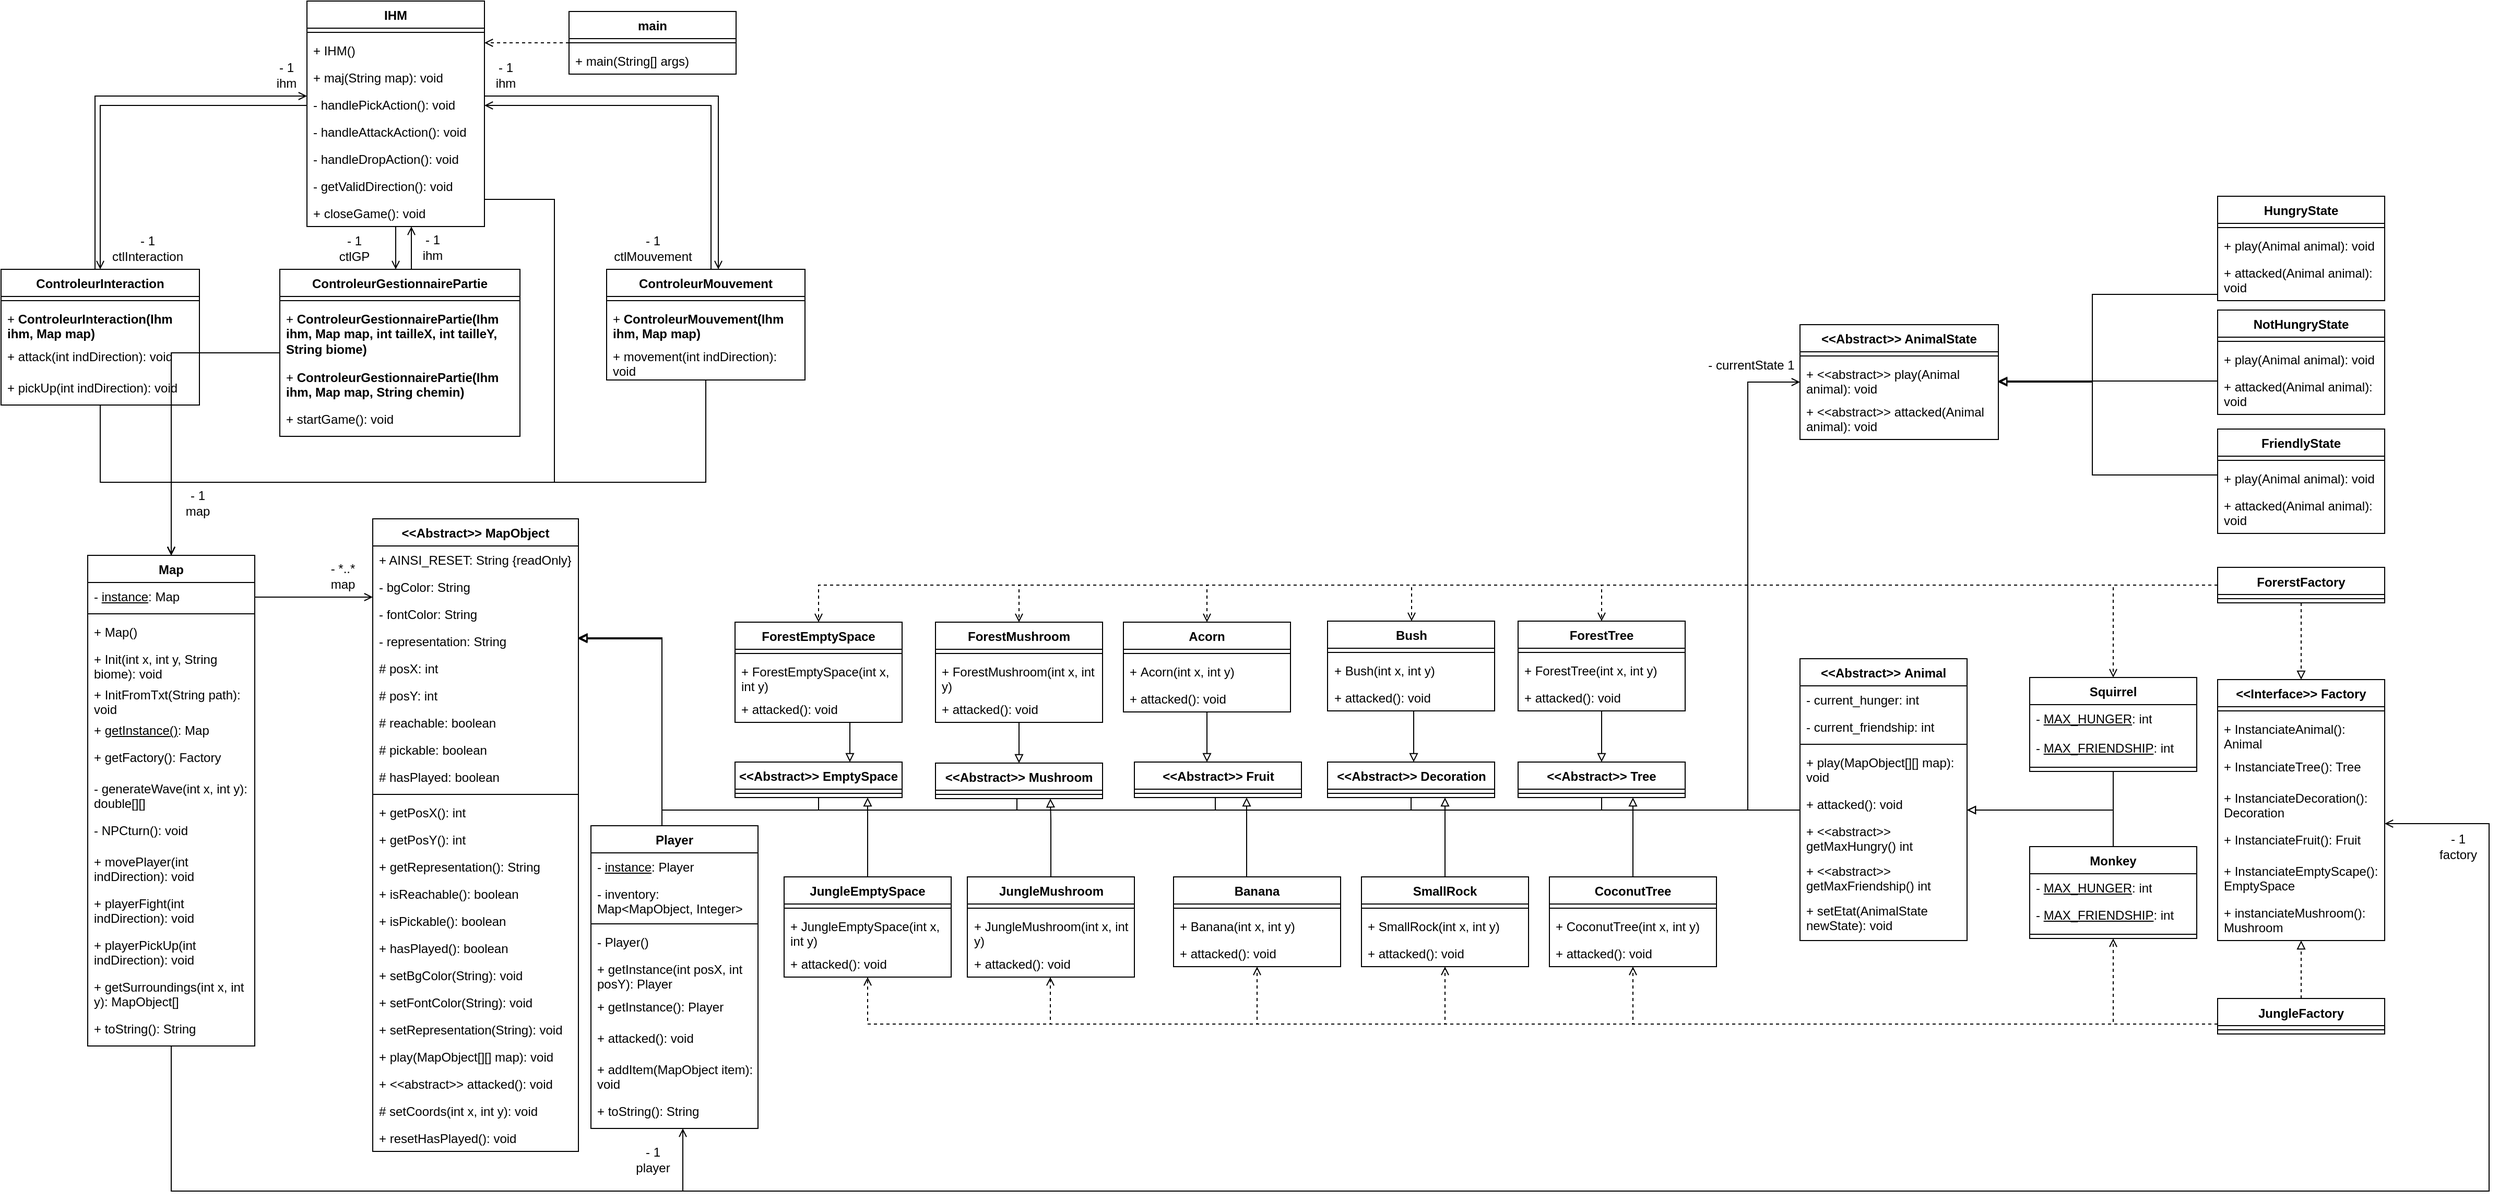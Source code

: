 <mxfile version="25.0.2">
  <diagram name="Page-1" id="12FHPj1fJQ6DT0mN-anc">
    <mxGraphModel dx="-2625" dy="-771" grid="1" gridSize="10" guides="1" tooltips="1" connect="1" arrows="1" fold="1" page="1" pageScale="1" pageWidth="827" pageHeight="1169" math="0" shadow="0">
      <root>
        <mxCell id="0" />
        <mxCell id="1" parent="0" />
        <mxCell id="OL_llfMs68JSeM15-a_D-194" style="edgeStyle=orthogonalEdgeStyle;rounded=0;orthogonalLoop=1;jettySize=auto;html=1;endArrow=open;endFill=0;" parent="1" source="OL_llfMs68JSeM15-a_D-149" target="OL_llfMs68JSeM15-a_D-155" edge="1">
          <mxGeometry relative="1" as="geometry">
            <Array as="points">
              <mxPoint x="3707" y="1381" />
              <mxPoint x="3707" y="1381" />
            </Array>
          </mxGeometry>
        </mxCell>
        <mxCell id="OL_llfMs68JSeM15-a_D-195" style="edgeStyle=orthogonalEdgeStyle;rounded=0;orthogonalLoop=1;jettySize=auto;html=1;endArrow=open;endFill=0;" parent="1" source="OL_llfMs68JSeM15-a_D-149" target="OL_llfMs68JSeM15-a_D-159" edge="1">
          <mxGeometry relative="1" as="geometry">
            <Array as="points">
              <mxPoint x="4024" y="1271" />
            </Array>
          </mxGeometry>
        </mxCell>
        <mxCell id="OL_llfMs68JSeM15-a_D-196" style="edgeStyle=orthogonalEdgeStyle;rounded=0;orthogonalLoop=1;jettySize=auto;html=1;endArrow=open;endFill=0;" parent="1" source="OL_llfMs68JSeM15-a_D-149" target="OL_llfMs68JSeM15-a_D-162" edge="1">
          <mxGeometry relative="1" as="geometry">
            <Array as="points">
              <mxPoint x="3432" y="1280" />
            </Array>
          </mxGeometry>
        </mxCell>
        <mxCell id="OL_llfMs68JSeM15-a_D-197" style="edgeStyle=orthogonalEdgeStyle;rounded=0;orthogonalLoop=1;jettySize=auto;html=1;endArrow=open;endFill=0;" parent="1" source="OL_llfMs68JSeM15-a_D-149" target="OL_llfMs68JSeM15-a_D-180" edge="1">
          <mxGeometry relative="1" as="geometry">
            <Array as="points">
              <mxPoint x="3867" y="1370" />
              <mxPoint x="3867" y="1641" />
              <mxPoint x="3500" y="1641" />
            </Array>
          </mxGeometry>
        </mxCell>
        <mxCell id="OL_llfMs68JSeM15-a_D-149" value="IHM" style="swimlane;fontStyle=1;align=center;verticalAlign=top;childLayout=stackLayout;horizontal=1;startSize=26;horizontalStack=0;resizeParent=1;resizeParentMax=0;resizeLast=0;collapsible=1;marginBottom=0;whiteSpace=wrap;html=1;" parent="1" vertex="1">
          <mxGeometry x="3630" y="1180" width="170" height="216" as="geometry" />
        </mxCell>
        <mxCell id="OL_llfMs68JSeM15-a_D-151" value="" style="line;strokeWidth=1;fillColor=none;align=left;verticalAlign=middle;spacingTop=-1;spacingLeft=3;spacingRight=3;rotatable=0;labelPosition=right;points=[];portConstraint=eastwest;strokeColor=inherit;" parent="OL_llfMs68JSeM15-a_D-149" vertex="1">
          <mxGeometry y="26" width="170" height="8" as="geometry" />
        </mxCell>
        <mxCell id="OL_llfMs68JSeM15-a_D-152" value="+ IHM()" style="text;strokeColor=none;fillColor=none;align=left;verticalAlign=top;spacingLeft=4;spacingRight=4;overflow=hidden;rotatable=0;points=[[0,0.5],[1,0.5]];portConstraint=eastwest;whiteSpace=wrap;html=1;" parent="OL_llfMs68JSeM15-a_D-149" vertex="1">
          <mxGeometry y="34" width="170" height="26" as="geometry" />
        </mxCell>
        <mxCell id="OL_llfMs68JSeM15-a_D-153" value="+ maj(String map): void" style="text;strokeColor=none;fillColor=none;align=left;verticalAlign=top;spacingLeft=4;spacingRight=4;overflow=hidden;rotatable=0;points=[[0,0.5],[1,0.5]];portConstraint=eastwest;whiteSpace=wrap;html=1;" parent="OL_llfMs68JSeM15-a_D-149" vertex="1">
          <mxGeometry y="60" width="170" height="26" as="geometry" />
        </mxCell>
        <mxCell id="Vpl10rMj6yaDXWh6JCpr-1" value="- handlePickAction(): void" style="text;strokeColor=none;fillColor=none;align=left;verticalAlign=top;spacingLeft=4;spacingRight=4;overflow=hidden;rotatable=0;points=[[0,0.5],[1,0.5]];portConstraint=eastwest;whiteSpace=wrap;html=1;" vertex="1" parent="OL_llfMs68JSeM15-a_D-149">
          <mxGeometry y="86" width="170" height="26" as="geometry" />
        </mxCell>
        <mxCell id="Vpl10rMj6yaDXWh6JCpr-2" value="- handleAttackAction(): void" style="text;strokeColor=none;fillColor=none;align=left;verticalAlign=top;spacingLeft=4;spacingRight=4;overflow=hidden;rotatable=0;points=[[0,0.5],[1,0.5]];portConstraint=eastwest;whiteSpace=wrap;html=1;" vertex="1" parent="OL_llfMs68JSeM15-a_D-149">
          <mxGeometry y="112" width="170" height="26" as="geometry" />
        </mxCell>
        <mxCell id="Vpl10rMj6yaDXWh6JCpr-3" value="- handleDropAction(): void" style="text;strokeColor=none;fillColor=none;align=left;verticalAlign=top;spacingLeft=4;spacingRight=4;overflow=hidden;rotatable=0;points=[[0,0.5],[1,0.5]];portConstraint=eastwest;whiteSpace=wrap;html=1;" vertex="1" parent="OL_llfMs68JSeM15-a_D-149">
          <mxGeometry y="138" width="170" height="26" as="geometry" />
        </mxCell>
        <mxCell id="Vpl10rMj6yaDXWh6JCpr-4" value="- getValidDirection(): void" style="text;strokeColor=none;fillColor=none;align=left;verticalAlign=top;spacingLeft=4;spacingRight=4;overflow=hidden;rotatable=0;points=[[0,0.5],[1,0.5]];portConstraint=eastwest;whiteSpace=wrap;html=1;" vertex="1" parent="OL_llfMs68JSeM15-a_D-149">
          <mxGeometry y="164" width="170" height="26" as="geometry" />
        </mxCell>
        <mxCell id="OL_llfMs68JSeM15-a_D-154" value="+ closeGame(): void" style="text;strokeColor=none;fillColor=none;align=left;verticalAlign=top;spacingLeft=4;spacingRight=4;overflow=hidden;rotatable=0;points=[[0,0.5],[1,0.5]];portConstraint=eastwest;whiteSpace=wrap;html=1;" parent="OL_llfMs68JSeM15-a_D-149" vertex="1">
          <mxGeometry y="190" width="170" height="26" as="geometry" />
        </mxCell>
        <mxCell id="OL_llfMs68JSeM15-a_D-199" style="edgeStyle=orthogonalEdgeStyle;rounded=0;orthogonalLoop=1;jettySize=auto;html=1;endArrow=open;endFill=0;" parent="1" source="OL_llfMs68JSeM15-a_D-155" target="OL_llfMs68JSeM15-a_D-180" edge="1">
          <mxGeometry relative="1" as="geometry" />
        </mxCell>
        <mxCell id="OL_llfMs68JSeM15-a_D-207" style="edgeStyle=orthogonalEdgeStyle;rounded=0;orthogonalLoop=1;jettySize=auto;html=1;endArrow=open;endFill=0;" parent="1" source="OL_llfMs68JSeM15-a_D-155" target="OL_llfMs68JSeM15-a_D-149" edge="1">
          <mxGeometry relative="1" as="geometry">
            <Array as="points">
              <mxPoint x="3730" y="1420" />
              <mxPoint x="3730" y="1420" />
            </Array>
          </mxGeometry>
        </mxCell>
        <mxCell id="OL_llfMs68JSeM15-a_D-155" value="ControleurGestionnairePartie" style="swimlane;fontStyle=1;align=center;verticalAlign=top;childLayout=stackLayout;horizontal=1;startSize=26;horizontalStack=0;resizeParent=1;resizeParentMax=0;resizeLast=0;collapsible=1;marginBottom=0;whiteSpace=wrap;html=1;" parent="1" vertex="1">
          <mxGeometry x="3604" y="1437" width="230" height="160" as="geometry" />
        </mxCell>
        <mxCell id="OL_llfMs68JSeM15-a_D-157" value="" style="line;strokeWidth=1;fillColor=none;align=left;verticalAlign=middle;spacingTop=-1;spacingLeft=3;spacingRight=3;rotatable=0;labelPosition=right;points=[];portConstraint=eastwest;strokeColor=inherit;" parent="OL_llfMs68JSeM15-a_D-155" vertex="1">
          <mxGeometry y="26" width="230" height="8" as="geometry" />
        </mxCell>
        <mxCell id="OL_llfMs68JSeM15-a_D-158" value="+&amp;nbsp;&lt;span style=&quot;font-weight: 700; text-align: center;&quot;&gt;ControleurGestionnairePartie(Ihm ihm, Map map, int tailleX, int tailleY, String biome)&lt;/span&gt;" style="text;strokeColor=none;fillColor=none;align=left;verticalAlign=top;spacingLeft=4;spacingRight=4;overflow=hidden;rotatable=0;points=[[0,0.5],[1,0.5]];portConstraint=eastwest;whiteSpace=wrap;html=1;" parent="OL_llfMs68JSeM15-a_D-155" vertex="1">
          <mxGeometry y="34" width="230" height="56" as="geometry" />
        </mxCell>
        <mxCell id="OL_llfMs68JSeM15-a_D-166" value="+&amp;nbsp;&lt;span style=&quot;font-weight: 700; text-align: center;&quot;&gt;ControleurGestionnairePartie(Ihm ihm, Map map, String chemin)&lt;/span&gt;" style="text;strokeColor=none;fillColor=none;align=left;verticalAlign=top;spacingLeft=4;spacingRight=4;overflow=hidden;rotatable=0;points=[[0,0.5],[1,0.5]];portConstraint=eastwest;whiteSpace=wrap;html=1;" parent="OL_llfMs68JSeM15-a_D-155" vertex="1">
          <mxGeometry y="90" width="230" height="40" as="geometry" />
        </mxCell>
        <mxCell id="OL_llfMs68JSeM15-a_D-168" value="+ startGame(): void" style="text;strokeColor=none;fillColor=none;align=left;verticalAlign=top;spacingLeft=4;spacingRight=4;overflow=hidden;rotatable=0;points=[[0,0.5],[1,0.5]];portConstraint=eastwest;whiteSpace=wrap;html=1;" parent="OL_llfMs68JSeM15-a_D-155" vertex="1">
          <mxGeometry y="130" width="230" height="30" as="geometry" />
        </mxCell>
        <mxCell id="OL_llfMs68JSeM15-a_D-200" style="edgeStyle=orthogonalEdgeStyle;rounded=0;orthogonalLoop=1;jettySize=auto;html=1;endArrow=open;endFill=0;" parent="1" source="OL_llfMs68JSeM15-a_D-159" target="OL_llfMs68JSeM15-a_D-180" edge="1">
          <mxGeometry relative="1" as="geometry">
            <Array as="points">
              <mxPoint x="4012" y="1641" />
              <mxPoint x="3500" y="1641" />
            </Array>
          </mxGeometry>
        </mxCell>
        <mxCell id="OL_llfMs68JSeM15-a_D-208" style="edgeStyle=orthogonalEdgeStyle;rounded=0;orthogonalLoop=1;jettySize=auto;html=1;endArrow=open;endFill=0;" parent="1" source="OL_llfMs68JSeM15-a_D-159" target="OL_llfMs68JSeM15-a_D-149" edge="1">
          <mxGeometry relative="1" as="geometry">
            <Array as="points">
              <mxPoint x="4017" y="1280" />
            </Array>
          </mxGeometry>
        </mxCell>
        <mxCell id="OL_llfMs68JSeM15-a_D-159" value="ControleurMouvement" style="swimlane;fontStyle=1;align=center;verticalAlign=top;childLayout=stackLayout;horizontal=1;startSize=26;horizontalStack=0;resizeParent=1;resizeParentMax=0;resizeLast=0;collapsible=1;marginBottom=0;whiteSpace=wrap;html=1;" parent="1" vertex="1">
          <mxGeometry x="3917" y="1437" width="190" height="106" as="geometry" />
        </mxCell>
        <mxCell id="OL_llfMs68JSeM15-a_D-160" value="" style="line;strokeWidth=1;fillColor=none;align=left;verticalAlign=middle;spacingTop=-1;spacingLeft=3;spacingRight=3;rotatable=0;labelPosition=right;points=[];portConstraint=eastwest;strokeColor=inherit;" parent="OL_llfMs68JSeM15-a_D-159" vertex="1">
          <mxGeometry y="26" width="190" height="8" as="geometry" />
        </mxCell>
        <mxCell id="OL_llfMs68JSeM15-a_D-161" value="+&amp;nbsp;&lt;span style=&quot;font-weight: 700; text-align: center;&quot;&gt;ControleurMouvement(Ihm ihm, Map map)&lt;/span&gt;" style="text;strokeColor=none;fillColor=none;align=left;verticalAlign=top;spacingLeft=4;spacingRight=4;overflow=hidden;rotatable=0;points=[[0,0.5],[1,0.5]];portConstraint=eastwest;whiteSpace=wrap;html=1;" parent="OL_llfMs68JSeM15-a_D-159" vertex="1">
          <mxGeometry y="34" width="190" height="36" as="geometry" />
        </mxCell>
        <mxCell id="OL_llfMs68JSeM15-a_D-191" value="+ movement(int indDirection): void" style="text;strokeColor=none;fillColor=none;align=left;verticalAlign=top;spacingLeft=4;spacingRight=4;overflow=hidden;rotatable=0;points=[[0,0.5],[1,0.5]];portConstraint=eastwest;whiteSpace=wrap;html=1;" parent="OL_llfMs68JSeM15-a_D-159" vertex="1">
          <mxGeometry y="70" width="190" height="36" as="geometry" />
        </mxCell>
        <mxCell id="OL_llfMs68JSeM15-a_D-198" style="edgeStyle=orthogonalEdgeStyle;rounded=0;orthogonalLoop=1;jettySize=auto;html=1;endArrow=open;endFill=0;" parent="1" source="OL_llfMs68JSeM15-a_D-162" target="OL_llfMs68JSeM15-a_D-180" edge="1">
          <mxGeometry relative="1" as="geometry">
            <Array as="points">
              <mxPoint x="3432" y="1641" />
              <mxPoint x="3500" y="1641" />
            </Array>
          </mxGeometry>
        </mxCell>
        <mxCell id="OL_llfMs68JSeM15-a_D-206" style="edgeStyle=orthogonalEdgeStyle;rounded=0;orthogonalLoop=1;jettySize=auto;html=1;endArrow=open;endFill=0;" parent="1" source="OL_llfMs68JSeM15-a_D-162" target="OL_llfMs68JSeM15-a_D-149" edge="1">
          <mxGeometry relative="1" as="geometry">
            <Array as="points">
              <mxPoint x="3427" y="1271" />
            </Array>
          </mxGeometry>
        </mxCell>
        <mxCell id="OL_llfMs68JSeM15-a_D-162" value="ControleurInteraction" style="swimlane;fontStyle=1;align=center;verticalAlign=top;childLayout=stackLayout;horizontal=1;startSize=26;horizontalStack=0;resizeParent=1;resizeParentMax=0;resizeLast=0;collapsible=1;marginBottom=0;whiteSpace=wrap;html=1;" parent="1" vertex="1">
          <mxGeometry x="3337" y="1437" width="190" height="130" as="geometry" />
        </mxCell>
        <mxCell id="OL_llfMs68JSeM15-a_D-163" value="" style="line;strokeWidth=1;fillColor=none;align=left;verticalAlign=middle;spacingTop=-1;spacingLeft=3;spacingRight=3;rotatable=0;labelPosition=right;points=[];portConstraint=eastwest;strokeColor=inherit;" parent="OL_llfMs68JSeM15-a_D-162" vertex="1">
          <mxGeometry y="26" width="190" height="8" as="geometry" />
        </mxCell>
        <mxCell id="OL_llfMs68JSeM15-a_D-164" value="+&amp;nbsp;&lt;span style=&quot;font-weight: 700; text-align: center;&quot;&gt;ControleurInteraction&lt;/span&gt;&lt;span style=&quot;font-weight: 700; text-align: center;&quot;&gt;(Ihm ihm, Map map)&lt;/span&gt;" style="text;strokeColor=none;fillColor=none;align=left;verticalAlign=top;spacingLeft=4;spacingRight=4;overflow=hidden;rotatable=0;points=[[0,0.5],[1,0.5]];portConstraint=eastwest;whiteSpace=wrap;html=1;" parent="OL_llfMs68JSeM15-a_D-162" vertex="1">
          <mxGeometry y="34" width="190" height="36" as="geometry" />
        </mxCell>
        <mxCell id="OL_llfMs68JSeM15-a_D-192" value="+ attack(int indDirection): void" style="text;strokeColor=none;fillColor=none;align=left;verticalAlign=top;spacingLeft=4;spacingRight=4;overflow=hidden;rotatable=0;points=[[0,0.5],[1,0.5]];portConstraint=eastwest;whiteSpace=wrap;html=1;" parent="OL_llfMs68JSeM15-a_D-162" vertex="1">
          <mxGeometry y="70" width="190" height="30" as="geometry" />
        </mxCell>
        <mxCell id="OL_llfMs68JSeM15-a_D-193" value="+ pickUp(int indDirection): void" style="text;strokeColor=none;fillColor=none;align=left;verticalAlign=top;spacingLeft=4;spacingRight=4;overflow=hidden;rotatable=0;points=[[0,0.5],[1,0.5]];portConstraint=eastwest;whiteSpace=wrap;html=1;" parent="OL_llfMs68JSeM15-a_D-162" vertex="1">
          <mxGeometry y="100" width="190" height="30" as="geometry" />
        </mxCell>
        <mxCell id="OL_llfMs68JSeM15-a_D-685" style="edgeStyle=orthogonalEdgeStyle;rounded=0;orthogonalLoop=1;jettySize=auto;html=1;endArrow=open;endFill=0;" parent="1" source="OL_llfMs68JSeM15-a_D-180" target="OL_llfMs68JSeM15-a_D-599" edge="1">
          <mxGeometry relative="1" as="geometry">
            <Array as="points">
              <mxPoint x="3670" y="1751" />
              <mxPoint x="3670" y="1751" />
            </Array>
          </mxGeometry>
        </mxCell>
        <mxCell id="OL_llfMs68JSeM15-a_D-696" style="edgeStyle=orthogonalEdgeStyle;rounded=0;orthogonalLoop=1;jettySize=auto;html=1;endArrow=open;endFill=0;" parent="1" source="OL_llfMs68JSeM15-a_D-180" target="OL_llfMs68JSeM15-a_D-686" edge="1">
          <mxGeometry relative="1" as="geometry">
            <Array as="points">
              <mxPoint x="3500" y="2320" />
              <mxPoint x="3990" y="2320" />
            </Array>
          </mxGeometry>
        </mxCell>
        <mxCell id="OL_llfMs68JSeM15-a_D-698" style="edgeStyle=orthogonalEdgeStyle;rounded=0;orthogonalLoop=1;jettySize=auto;html=1;endArrow=open;endFill=0;" parent="1" source="OL_llfMs68JSeM15-a_D-180" target="OL_llfMs68JSeM15-a_D-622" edge="1">
          <mxGeometry relative="1" as="geometry">
            <Array as="points">
              <mxPoint x="3500" y="2320" />
              <mxPoint x="5720" y="2320" />
              <mxPoint x="5720" y="1968" />
            </Array>
          </mxGeometry>
        </mxCell>
        <mxCell id="OL_llfMs68JSeM15-a_D-180" value="Map" style="swimlane;fontStyle=1;align=center;verticalAlign=top;childLayout=stackLayout;horizontal=1;startSize=26;horizontalStack=0;resizeParent=1;resizeParentMax=0;resizeLast=0;collapsible=1;marginBottom=0;whiteSpace=wrap;html=1;" parent="1" vertex="1">
          <mxGeometry x="3420" y="1711" width="160" height="470" as="geometry" />
        </mxCell>
        <mxCell id="OL_llfMs68JSeM15-a_D-181" value="- &lt;u&gt;instance&lt;/u&gt;: Map" style="text;strokeColor=none;fillColor=none;align=left;verticalAlign=top;spacingLeft=4;spacingRight=4;overflow=hidden;rotatable=0;points=[[0,0.5],[1,0.5]];portConstraint=eastwest;whiteSpace=wrap;html=1;" parent="OL_llfMs68JSeM15-a_D-180" vertex="1">
          <mxGeometry y="26" width="160" height="26" as="geometry" />
        </mxCell>
        <mxCell id="OL_llfMs68JSeM15-a_D-182" value="" style="line;strokeWidth=1;fillColor=none;align=left;verticalAlign=middle;spacingTop=-1;spacingLeft=3;spacingRight=3;rotatable=0;labelPosition=right;points=[];portConstraint=eastwest;strokeColor=inherit;" parent="OL_llfMs68JSeM15-a_D-180" vertex="1">
          <mxGeometry y="52" width="160" height="8" as="geometry" />
        </mxCell>
        <mxCell id="OL_llfMs68JSeM15-a_D-183" value="+ Map()" style="text;strokeColor=none;fillColor=none;align=left;verticalAlign=top;spacingLeft=4;spacingRight=4;overflow=hidden;rotatable=0;points=[[0,0.5],[1,0.5]];portConstraint=eastwest;whiteSpace=wrap;html=1;" parent="OL_llfMs68JSeM15-a_D-180" vertex="1">
          <mxGeometry y="60" width="160" height="26" as="geometry" />
        </mxCell>
        <mxCell id="OL_llfMs68JSeM15-a_D-218" value="+ Init(int x, int y, String biome): void" style="text;strokeColor=none;fillColor=none;align=left;verticalAlign=top;spacingLeft=4;spacingRight=4;overflow=hidden;rotatable=0;points=[[0,0.5],[1,0.5]];portConstraint=eastwest;whiteSpace=wrap;html=1;" parent="OL_llfMs68JSeM15-a_D-180" vertex="1">
          <mxGeometry y="86" width="160" height="34" as="geometry" />
        </mxCell>
        <mxCell id="OL_llfMs68JSeM15-a_D-219" value="+ InitFromTxt(String path): void" style="text;strokeColor=none;fillColor=none;align=left;verticalAlign=top;spacingLeft=4;spacingRight=4;overflow=hidden;rotatable=0;points=[[0,0.5],[1,0.5]];portConstraint=eastwest;whiteSpace=wrap;html=1;" parent="OL_llfMs68JSeM15-a_D-180" vertex="1">
          <mxGeometry y="120" width="160" height="34" as="geometry" />
        </mxCell>
        <mxCell id="OL_llfMs68JSeM15-a_D-220" value="+ &lt;u&gt;getInstance()&lt;/u&gt;: Map" style="text;strokeColor=none;fillColor=none;align=left;verticalAlign=top;spacingLeft=4;spacingRight=4;overflow=hidden;rotatable=0;points=[[0,0.5],[1,0.5]];portConstraint=eastwest;whiteSpace=wrap;html=1;" parent="OL_llfMs68JSeM15-a_D-180" vertex="1">
          <mxGeometry y="154" width="160" height="26" as="geometry" />
        </mxCell>
        <mxCell id="OL_llfMs68JSeM15-a_D-221" value="+ getFactory(): Factory" style="text;strokeColor=none;fillColor=none;align=left;verticalAlign=top;spacingLeft=4;spacingRight=4;overflow=hidden;rotatable=0;points=[[0,0.5],[1,0.5]];portConstraint=eastwest;whiteSpace=wrap;html=1;" parent="OL_llfMs68JSeM15-a_D-180" vertex="1">
          <mxGeometry y="180" width="160" height="30" as="geometry" />
        </mxCell>
        <mxCell id="OL_llfMs68JSeM15-a_D-222" value="- generateWave(int x, int y): double[][]" style="text;strokeColor=none;fillColor=none;align=left;verticalAlign=top;spacingLeft=4;spacingRight=4;overflow=hidden;rotatable=0;points=[[0,0.5],[1,0.5]];portConstraint=eastwest;whiteSpace=wrap;html=1;" parent="OL_llfMs68JSeM15-a_D-180" vertex="1">
          <mxGeometry y="210" width="160" height="40" as="geometry" />
        </mxCell>
        <mxCell id="OL_llfMs68JSeM15-a_D-223" value="- NPCturn(): void" style="text;strokeColor=none;fillColor=none;align=left;verticalAlign=top;spacingLeft=4;spacingRight=4;overflow=hidden;rotatable=0;points=[[0,0.5],[1,0.5]];portConstraint=eastwest;whiteSpace=wrap;html=1;" parent="OL_llfMs68JSeM15-a_D-180" vertex="1">
          <mxGeometry y="250" width="160" height="30" as="geometry" />
        </mxCell>
        <mxCell id="OL_llfMs68JSeM15-a_D-224" value="+ movePlayer(int indDirection): void" style="text;strokeColor=none;fillColor=none;align=left;verticalAlign=top;spacingLeft=4;spacingRight=4;overflow=hidden;rotatable=0;points=[[0,0.5],[1,0.5]];portConstraint=eastwest;whiteSpace=wrap;html=1;" parent="OL_llfMs68JSeM15-a_D-180" vertex="1">
          <mxGeometry y="280" width="160" height="40" as="geometry" />
        </mxCell>
        <mxCell id="OL_llfMs68JSeM15-a_D-225" value="+ playerFight(int indDirection): void" style="text;strokeColor=none;fillColor=none;align=left;verticalAlign=top;spacingLeft=4;spacingRight=4;overflow=hidden;rotatable=0;points=[[0,0.5],[1,0.5]];portConstraint=eastwest;whiteSpace=wrap;html=1;" parent="OL_llfMs68JSeM15-a_D-180" vertex="1">
          <mxGeometry y="320" width="160" height="40" as="geometry" />
        </mxCell>
        <mxCell id="OL_llfMs68JSeM15-a_D-226" value="+ playerPickUp(int indDirection): void" style="text;strokeColor=none;fillColor=none;align=left;verticalAlign=top;spacingLeft=4;spacingRight=4;overflow=hidden;rotatable=0;points=[[0,0.5],[1,0.5]];portConstraint=eastwest;whiteSpace=wrap;html=1;" parent="OL_llfMs68JSeM15-a_D-180" vertex="1">
          <mxGeometry y="360" width="160" height="40" as="geometry" />
        </mxCell>
        <mxCell id="OL_llfMs68JSeM15-a_D-227" value="+ getSurroundings(int x, int y): MapObject[]" style="text;strokeColor=none;fillColor=none;align=left;verticalAlign=top;spacingLeft=4;spacingRight=4;overflow=hidden;rotatable=0;points=[[0,0.5],[1,0.5]];portConstraint=eastwest;whiteSpace=wrap;html=1;" parent="OL_llfMs68JSeM15-a_D-180" vertex="1">
          <mxGeometry y="400" width="160" height="40" as="geometry" />
        </mxCell>
        <mxCell id="OL_llfMs68JSeM15-a_D-228" value="+ toString(): String" style="text;strokeColor=none;fillColor=none;align=left;verticalAlign=top;spacingLeft=4;spacingRight=4;overflow=hidden;rotatable=0;points=[[0,0.5],[1,0.5]];portConstraint=eastwest;whiteSpace=wrap;html=1;" parent="OL_llfMs68JSeM15-a_D-180" vertex="1">
          <mxGeometry y="440" width="160" height="30" as="geometry" />
        </mxCell>
        <mxCell id="OL_llfMs68JSeM15-a_D-201" value="- 1&lt;br&gt;map" style="text;html=1;align=center;verticalAlign=middle;resizable=0;points=[];autosize=1;strokeColor=none;fillColor=none;" parent="1" vertex="1">
          <mxGeometry x="3500" y="1641" width="50" height="40" as="geometry" />
        </mxCell>
        <mxCell id="OL_llfMs68JSeM15-a_D-203" value="- 1&lt;br&gt;ctlGP" style="text;html=1;align=center;verticalAlign=middle;resizable=0;points=[];autosize=1;strokeColor=none;fillColor=none;" parent="1" vertex="1">
          <mxGeometry x="3650" y="1397" width="50" height="40" as="geometry" />
        </mxCell>
        <mxCell id="OL_llfMs68JSeM15-a_D-204" value="- 1&lt;br&gt;ctlMouvement" style="text;html=1;align=center;verticalAlign=middle;resizable=0;points=[];autosize=1;strokeColor=none;fillColor=none;" parent="1" vertex="1">
          <mxGeometry x="3911" y="1397" width="100" height="40" as="geometry" />
        </mxCell>
        <mxCell id="OL_llfMs68JSeM15-a_D-205" value="- 1&lt;br&gt;ctlInteraction" style="text;html=1;align=center;verticalAlign=middle;resizable=0;points=[];autosize=1;strokeColor=none;fillColor=none;" parent="1" vertex="1">
          <mxGeometry x="3432" y="1397" width="90" height="40" as="geometry" />
        </mxCell>
        <mxCell id="OL_llfMs68JSeM15-a_D-209" value="- 1&lt;br&gt;ihm" style="text;html=1;align=center;verticalAlign=middle;resizable=0;points=[];autosize=1;strokeColor=none;fillColor=none;" parent="1" vertex="1">
          <mxGeometry x="3590" y="1231" width="40" height="40" as="geometry" />
        </mxCell>
        <mxCell id="OL_llfMs68JSeM15-a_D-210" value="- 1&lt;br&gt;ihm" style="text;html=1;align=center;verticalAlign=middle;resizable=0;points=[];autosize=1;strokeColor=none;fillColor=none;" parent="1" vertex="1">
          <mxGeometry x="3730" y="1396" width="40" height="40" as="geometry" />
        </mxCell>
        <mxCell id="OL_llfMs68JSeM15-a_D-211" value="- 1&lt;br&gt;ihm" style="text;html=1;align=center;verticalAlign=middle;resizable=0;points=[];autosize=1;strokeColor=none;fillColor=none;" parent="1" vertex="1">
          <mxGeometry x="3800" y="1231" width="40" height="40" as="geometry" />
        </mxCell>
        <mxCell id="OL_llfMs68JSeM15-a_D-216" style="edgeStyle=orthogonalEdgeStyle;rounded=0;orthogonalLoop=1;jettySize=auto;html=1;endArrow=open;endFill=0;dashed=1;" parent="1" source="OL_llfMs68JSeM15-a_D-212" target="OL_llfMs68JSeM15-a_D-149" edge="1">
          <mxGeometry relative="1" as="geometry">
            <Array as="points">
              <mxPoint x="3719" y="1200" />
            </Array>
          </mxGeometry>
        </mxCell>
        <mxCell id="OL_llfMs68JSeM15-a_D-212" value="main" style="swimlane;fontStyle=1;align=center;verticalAlign=top;childLayout=stackLayout;horizontal=1;startSize=26;horizontalStack=0;resizeParent=1;resizeParentMax=0;resizeLast=0;collapsible=1;marginBottom=0;whiteSpace=wrap;html=1;" parent="1" vertex="1">
          <mxGeometry x="3881" y="1190" width="160" height="60" as="geometry" />
        </mxCell>
        <mxCell id="OL_llfMs68JSeM15-a_D-214" value="" style="line;strokeWidth=1;fillColor=none;align=left;verticalAlign=middle;spacingTop=-1;spacingLeft=3;spacingRight=3;rotatable=0;labelPosition=right;points=[];portConstraint=eastwest;strokeColor=inherit;" parent="OL_llfMs68JSeM15-a_D-212" vertex="1">
          <mxGeometry y="26" width="160" height="8" as="geometry" />
        </mxCell>
        <mxCell id="OL_llfMs68JSeM15-a_D-215" value="+ main(String[] args)" style="text;strokeColor=none;fillColor=none;align=left;verticalAlign=top;spacingLeft=4;spacingRight=4;overflow=hidden;rotatable=0;points=[[0,0.5],[1,0.5]];portConstraint=eastwest;whiteSpace=wrap;html=1;" parent="OL_llfMs68JSeM15-a_D-212" vertex="1">
          <mxGeometry y="34" width="160" height="26" as="geometry" />
        </mxCell>
        <mxCell id="OL_llfMs68JSeM15-a_D-571" style="edgeStyle=orthogonalEdgeStyle;rounded=0;orthogonalLoop=1;jettySize=auto;html=1;dashed=1;endArrow=block;endFill=0;" parent="1" source="OL_llfMs68JSeM15-a_D-579" target="OL_llfMs68JSeM15-a_D-622" edge="1">
          <mxGeometry relative="1" as="geometry" />
        </mxCell>
        <mxCell id="OL_llfMs68JSeM15-a_D-572" style="edgeStyle=orthogonalEdgeStyle;rounded=0;orthogonalLoop=1;jettySize=auto;html=1;endArrow=open;endFill=0;dashed=1;" parent="1" source="OL_llfMs68JSeM15-a_D-579" target="OL_llfMs68JSeM15-a_D-753" edge="1">
          <mxGeometry relative="1" as="geometry">
            <Array as="points">
              <mxPoint x="4900" y="2160" />
            </Array>
          </mxGeometry>
        </mxCell>
        <mxCell id="OL_llfMs68JSeM15-a_D-573" style="edgeStyle=orthogonalEdgeStyle;rounded=0;orthogonalLoop=1;jettySize=auto;html=1;endArrow=open;endFill=0;dashed=1;" parent="1" source="OL_llfMs68JSeM15-a_D-579" target="OL_llfMs68JSeM15-a_D-750" edge="1">
          <mxGeometry relative="1" as="geometry">
            <Array as="points">
              <mxPoint x="4720" y="2160" />
            </Array>
          </mxGeometry>
        </mxCell>
        <mxCell id="OL_llfMs68JSeM15-a_D-574" style="edgeStyle=orthogonalEdgeStyle;rounded=0;orthogonalLoop=1;jettySize=auto;html=1;endArrow=open;endFill=0;dashed=1;" parent="1" source="OL_llfMs68JSeM15-a_D-579" target="OL_llfMs68JSeM15-a_D-732" edge="1">
          <mxGeometry relative="1" as="geometry">
            <Array as="points">
              <mxPoint x="4540" y="2160" />
            </Array>
          </mxGeometry>
        </mxCell>
        <mxCell id="OL_llfMs68JSeM15-a_D-575" style="edgeStyle=orthogonalEdgeStyle;rounded=0;orthogonalLoop=1;jettySize=auto;html=1;endArrow=open;endFill=0;dashed=1;" parent="1" source="OL_llfMs68JSeM15-a_D-579" target="OL_llfMs68JSeM15-a_D-659" edge="1">
          <mxGeometry relative="1" as="geometry">
            <Array as="points">
              <mxPoint x="4342" y="2160" />
            </Array>
          </mxGeometry>
        </mxCell>
        <mxCell id="OL_llfMs68JSeM15-a_D-576" style="edgeStyle=orthogonalEdgeStyle;rounded=0;orthogonalLoop=1;jettySize=auto;html=1;endArrow=open;endFill=0;dashed=1;" parent="1" source="OL_llfMs68JSeM15-a_D-579" target="OL_llfMs68JSeM15-a_D-744" edge="1">
          <mxGeometry relative="1" as="geometry">
            <Array as="points">
              <mxPoint x="4167" y="2160" />
            </Array>
          </mxGeometry>
        </mxCell>
        <mxCell id="OL_llfMs68JSeM15-a_D-577" style="edgeStyle=orthogonalEdgeStyle;rounded=0;orthogonalLoop=1;jettySize=auto;html=1;endArrow=open;endFill=0;dashed=1;" parent="1" source="OL_llfMs68JSeM15-a_D-579" target="OL_llfMs68JSeM15-a_D-645" edge="1">
          <mxGeometry relative="1" as="geometry">
            <Array as="points">
              <mxPoint x="5360" y="2160" />
            </Array>
          </mxGeometry>
        </mxCell>
        <mxCell id="OL_llfMs68JSeM15-a_D-579" value="JungleFactory" style="swimlane;fontStyle=1;align=center;verticalAlign=top;childLayout=stackLayout;horizontal=1;startSize=26;horizontalStack=0;resizeParent=1;resizeParentMax=0;resizeLast=0;collapsible=1;marginBottom=0;whiteSpace=wrap;html=1;" parent="1" vertex="1">
          <mxGeometry x="5460" y="2135.5" width="160" height="34" as="geometry" />
        </mxCell>
        <mxCell id="OL_llfMs68JSeM15-a_D-580" value="" style="line;strokeWidth=1;fillColor=none;align=left;verticalAlign=middle;spacingTop=-1;spacingLeft=3;spacingRight=3;rotatable=0;labelPosition=right;points=[];portConstraint=eastwest;strokeColor=inherit;" parent="OL_llfMs68JSeM15-a_D-579" vertex="1">
          <mxGeometry y="26" width="160" height="8" as="geometry" />
        </mxCell>
        <mxCell id="OL_llfMs68JSeM15-a_D-581" style="edgeStyle=orthogonalEdgeStyle;rounded=0;orthogonalLoop=1;jettySize=auto;html=1;endArrow=block;endFill=0;" parent="1" source="OL_llfMs68JSeM15-a_D-583" target="OL_llfMs68JSeM15-a_D-599" edge="1">
          <mxGeometry relative="1" as="geometry">
            <Array as="points">
              <mxPoint x="3970" y="1955" />
              <mxPoint x="3970" y="1791" />
            </Array>
          </mxGeometry>
        </mxCell>
        <mxCell id="OL_llfMs68JSeM15-a_D-582" style="edgeStyle=orthogonalEdgeStyle;rounded=0;orthogonalLoop=1;jettySize=auto;html=1;endArrow=open;endFill=0;" parent="1" source="OL_llfMs68JSeM15-a_D-583" target="OL_llfMs68JSeM15-a_D-630" edge="1">
          <mxGeometry relative="1" as="geometry">
            <Array as="points">
              <mxPoint x="5010" y="1955" />
            </Array>
          </mxGeometry>
        </mxCell>
        <mxCell id="OL_llfMs68JSeM15-a_D-583" value="&amp;lt;&amp;lt;Abstract&amp;gt;&amp;gt;&amp;nbsp;Animal" style="swimlane;fontStyle=1;align=center;verticalAlign=top;childLayout=stackLayout;horizontal=1;startSize=26;horizontalStack=0;resizeParent=1;resizeParentMax=0;resizeLast=0;collapsible=1;marginBottom=0;whiteSpace=wrap;html=1;" parent="1" vertex="1">
          <mxGeometry x="5060" y="1810" width="160" height="270" as="geometry" />
        </mxCell>
        <mxCell id="OL_llfMs68JSeM15-a_D-584" value="- current_hunger: int" style="text;strokeColor=none;fillColor=none;align=left;verticalAlign=top;spacingLeft=4;spacingRight=4;overflow=hidden;rotatable=0;points=[[0,0.5],[1,0.5]];portConstraint=eastwest;whiteSpace=wrap;html=1;" parent="OL_llfMs68JSeM15-a_D-583" vertex="1">
          <mxGeometry y="26" width="160" height="26" as="geometry" />
        </mxCell>
        <mxCell id="OL_llfMs68JSeM15-a_D-786" value="- current_friendship: int" style="text;strokeColor=none;fillColor=none;align=left;verticalAlign=top;spacingLeft=4;spacingRight=4;overflow=hidden;rotatable=0;points=[[0,0.5],[1,0.5]];portConstraint=eastwest;whiteSpace=wrap;html=1;" parent="OL_llfMs68JSeM15-a_D-583" vertex="1">
          <mxGeometry y="52" width="160" height="26" as="geometry" />
        </mxCell>
        <mxCell id="OL_llfMs68JSeM15-a_D-585" value="" style="line;strokeWidth=1;fillColor=none;align=left;verticalAlign=middle;spacingTop=-1;spacingLeft=3;spacingRight=3;rotatable=0;labelPosition=right;points=[];portConstraint=eastwest;strokeColor=inherit;" parent="OL_llfMs68JSeM15-a_D-583" vertex="1">
          <mxGeometry y="78" width="160" height="8" as="geometry" />
        </mxCell>
        <mxCell id="OL_llfMs68JSeM15-a_D-586" value="+ play(MapObject[][] map): void" style="text;strokeColor=none;fillColor=none;align=left;verticalAlign=top;spacingLeft=4;spacingRight=4;overflow=hidden;rotatable=0;points=[[0,0.5],[1,0.5]];portConstraint=eastwest;whiteSpace=wrap;html=1;" parent="OL_llfMs68JSeM15-a_D-583" vertex="1">
          <mxGeometry y="86" width="160" height="40" as="geometry" />
        </mxCell>
        <mxCell id="OL_llfMs68JSeM15-a_D-788" value="+ attacked(): void" style="text;strokeColor=none;fillColor=none;align=left;verticalAlign=top;spacingLeft=4;spacingRight=4;overflow=hidden;rotatable=0;points=[[0,0.5],[1,0.5]];portConstraint=eastwest;whiteSpace=wrap;html=1;" parent="OL_llfMs68JSeM15-a_D-583" vertex="1">
          <mxGeometry y="126" width="160" height="26" as="geometry" />
        </mxCell>
        <mxCell id="OL_llfMs68JSeM15-a_D-790" value="+ &amp;lt;&amp;lt;abstract&amp;gt;&amp;gt; getMaxHungry() int" style="text;strokeColor=none;fillColor=none;align=left;verticalAlign=top;spacingLeft=4;spacingRight=4;overflow=hidden;rotatable=0;points=[[0,0.5],[1,0.5]];portConstraint=eastwest;whiteSpace=wrap;html=1;" parent="OL_llfMs68JSeM15-a_D-583" vertex="1">
          <mxGeometry y="152" width="160" height="38" as="geometry" />
        </mxCell>
        <mxCell id="OL_llfMs68JSeM15-a_D-792" value="+ &amp;lt;&amp;lt;abstract&amp;gt;&amp;gt; getMaxFriendship() int" style="text;strokeColor=none;fillColor=none;align=left;verticalAlign=top;spacingLeft=4;spacingRight=4;overflow=hidden;rotatable=0;points=[[0,0.5],[1,0.5]];portConstraint=eastwest;whiteSpace=wrap;html=1;" parent="OL_llfMs68JSeM15-a_D-583" vertex="1">
          <mxGeometry y="190" width="160" height="38" as="geometry" />
        </mxCell>
        <mxCell id="OL_llfMs68JSeM15-a_D-793" value="+ setEtat(AnimalState newState): void" style="text;strokeColor=none;fillColor=none;align=left;verticalAlign=top;spacingLeft=4;spacingRight=4;overflow=hidden;rotatable=0;points=[[0,0.5],[1,0.5]];portConstraint=eastwest;whiteSpace=wrap;html=1;" parent="OL_llfMs68JSeM15-a_D-583" vertex="1">
          <mxGeometry y="228" width="160" height="42" as="geometry" />
        </mxCell>
        <mxCell id="OL_llfMs68JSeM15-a_D-587" style="edgeStyle=orthogonalEdgeStyle;rounded=0;orthogonalLoop=1;jettySize=auto;html=1;endArrow=block;endFill=0;" parent="1" source="OL_llfMs68JSeM15-a_D-588" target="OL_llfMs68JSeM15-a_D-599" edge="1">
          <mxGeometry relative="1" as="geometry">
            <Array as="points">
              <mxPoint x="4870" y="1955" />
              <mxPoint x="3970" y="1955" />
              <mxPoint x="3970" y="1790" />
            </Array>
          </mxGeometry>
        </mxCell>
        <mxCell id="OL_llfMs68JSeM15-a_D-588" value="&amp;lt;&amp;lt;Abstract&amp;gt;&amp;gt;&amp;nbsp;Tree" style="swimlane;fontStyle=1;align=center;verticalAlign=top;childLayout=stackLayout;horizontal=1;startSize=26;horizontalStack=0;resizeParent=1;resizeParentMax=0;resizeLast=0;collapsible=1;marginBottom=0;whiteSpace=wrap;html=1;" parent="1" vertex="1">
          <mxGeometry x="4790" y="1909" width="160" height="34" as="geometry" />
        </mxCell>
        <mxCell id="OL_llfMs68JSeM15-a_D-589" value="" style="line;strokeWidth=1;fillColor=none;align=left;verticalAlign=middle;spacingTop=-1;spacingLeft=3;spacingRight=3;rotatable=0;labelPosition=right;points=[];portConstraint=eastwest;strokeColor=inherit;" parent="OL_llfMs68JSeM15-a_D-588" vertex="1">
          <mxGeometry y="26" width="160" height="8" as="geometry" />
        </mxCell>
        <mxCell id="OL_llfMs68JSeM15-a_D-590" style="edgeStyle=orthogonalEdgeStyle;rounded=0;orthogonalLoop=1;jettySize=auto;html=1;endArrow=block;endFill=0;" parent="1" source="OL_llfMs68JSeM15-a_D-591" target="OL_llfMs68JSeM15-a_D-599" edge="1">
          <mxGeometry relative="1" as="geometry">
            <Array as="points">
              <mxPoint x="4688" y="1955" />
              <mxPoint x="3970" y="1955" />
              <mxPoint x="3970" y="1790" />
            </Array>
          </mxGeometry>
        </mxCell>
        <mxCell id="OL_llfMs68JSeM15-a_D-591" value="&amp;lt;&amp;lt;Abstract&amp;gt;&amp;gt;&amp;nbsp;Decoration" style="swimlane;fontStyle=1;align=center;verticalAlign=top;childLayout=stackLayout;horizontal=1;startSize=26;horizontalStack=0;resizeParent=1;resizeParentMax=0;resizeLast=0;collapsible=1;marginBottom=0;whiteSpace=wrap;html=1;" parent="1" vertex="1">
          <mxGeometry x="4607.5" y="1909" width="160" height="34" as="geometry">
            <mxRectangle x="1900" y="751" width="100" height="30" as="alternateBounds" />
          </mxGeometry>
        </mxCell>
        <mxCell id="OL_llfMs68JSeM15-a_D-592" value="" style="line;strokeWidth=1;fillColor=none;align=left;verticalAlign=middle;spacingTop=-1;spacingLeft=3;spacingRight=3;rotatable=0;labelPosition=right;points=[];portConstraint=eastwest;strokeColor=inherit;" parent="OL_llfMs68JSeM15-a_D-591" vertex="1">
          <mxGeometry y="26" width="160" height="8" as="geometry" />
        </mxCell>
        <mxCell id="OL_llfMs68JSeM15-a_D-593" style="edgeStyle=orthogonalEdgeStyle;rounded=0;orthogonalLoop=1;jettySize=auto;html=1;endArrow=block;endFill=0;" parent="1" source="OL_llfMs68JSeM15-a_D-594" target="OL_llfMs68JSeM15-a_D-599" edge="1">
          <mxGeometry relative="1" as="geometry">
            <Array as="points">
              <mxPoint x="4500" y="1955" />
              <mxPoint x="3970" y="1955" />
              <mxPoint x="3970" y="1790" />
            </Array>
          </mxGeometry>
        </mxCell>
        <mxCell id="OL_llfMs68JSeM15-a_D-594" value="&amp;lt;&amp;lt;Abstract&amp;gt;&amp;gt;&amp;nbsp;Fruit" style="swimlane;fontStyle=1;align=center;verticalAlign=top;childLayout=stackLayout;horizontal=1;startSize=26;horizontalStack=0;resizeParent=1;resizeParentMax=0;resizeLast=0;collapsible=1;marginBottom=0;whiteSpace=wrap;html=1;" parent="1" vertex="1">
          <mxGeometry x="4422.5" y="1909" width="160" height="34" as="geometry" />
        </mxCell>
        <mxCell id="OL_llfMs68JSeM15-a_D-595" value="" style="line;strokeWidth=1;fillColor=none;align=left;verticalAlign=middle;spacingTop=-1;spacingLeft=3;spacingRight=3;rotatable=0;labelPosition=right;points=[];portConstraint=eastwest;strokeColor=inherit;" parent="OL_llfMs68JSeM15-a_D-594" vertex="1">
          <mxGeometry y="26" width="160" height="8" as="geometry" />
        </mxCell>
        <mxCell id="OL_llfMs68JSeM15-a_D-596" style="edgeStyle=orthogonalEdgeStyle;rounded=0;orthogonalLoop=1;jettySize=auto;html=1;endArrow=block;endFill=0;" parent="1" source="OL_llfMs68JSeM15-a_D-597" target="OL_llfMs68JSeM15-a_D-599" edge="1">
          <mxGeometry relative="1" as="geometry">
            <Array as="points">
              <mxPoint x="4120" y="1955" />
              <mxPoint x="3970" y="1955" />
              <mxPoint x="3970" y="1790" />
            </Array>
          </mxGeometry>
        </mxCell>
        <mxCell id="OL_llfMs68JSeM15-a_D-597" value="&amp;lt;&amp;lt;Abstract&amp;gt;&amp;gt; EmptySpace" style="swimlane;fontStyle=1;align=center;verticalAlign=top;childLayout=stackLayout;horizontal=1;startSize=26;horizontalStack=0;resizeParent=1;resizeParentMax=0;resizeLast=0;collapsible=1;marginBottom=0;whiteSpace=wrap;html=1;" parent="1" vertex="1">
          <mxGeometry x="4040" y="1909" width="160" height="34" as="geometry" />
        </mxCell>
        <mxCell id="OL_llfMs68JSeM15-a_D-598" value="" style="line;strokeWidth=1;fillColor=none;align=left;verticalAlign=middle;spacingTop=-1;spacingLeft=3;spacingRight=3;rotatable=0;labelPosition=right;points=[];portConstraint=eastwest;strokeColor=inherit;" parent="OL_llfMs68JSeM15-a_D-597" vertex="1">
          <mxGeometry y="26" width="160" height="8" as="geometry" />
        </mxCell>
        <mxCell id="OL_llfMs68JSeM15-a_D-599" value="&amp;lt;&amp;lt;Abstract&amp;gt;&amp;gt; MapObject" style="swimlane;fontStyle=1;align=center;verticalAlign=top;childLayout=stackLayout;horizontal=1;startSize=26;horizontalStack=0;resizeParent=1;resizeParentMax=0;resizeLast=0;collapsible=1;marginBottom=0;whiteSpace=wrap;html=1;" parent="1" vertex="1">
          <mxGeometry x="3693" y="1676" width="197" height="606" as="geometry" />
        </mxCell>
        <mxCell id="OL_llfMs68JSeM15-a_D-600" value="+ AINSI_RESET: String {readOnly}" style="text;strokeColor=none;fillColor=none;align=left;verticalAlign=top;spacingLeft=4;spacingRight=4;overflow=hidden;rotatable=0;points=[[0,0.5],[1,0.5]];portConstraint=eastwest;whiteSpace=wrap;html=1;" parent="OL_llfMs68JSeM15-a_D-599" vertex="1">
          <mxGeometry y="26" width="197" height="26" as="geometry" />
        </mxCell>
        <mxCell id="OL_llfMs68JSeM15-a_D-601" value="- bgColor: String" style="text;strokeColor=none;fillColor=none;align=left;verticalAlign=top;spacingLeft=4;spacingRight=4;overflow=hidden;rotatable=0;points=[[0,0.5],[1,0.5]];portConstraint=eastwest;whiteSpace=wrap;html=1;" parent="OL_llfMs68JSeM15-a_D-599" vertex="1">
          <mxGeometry y="52" width="197" height="26" as="geometry" />
        </mxCell>
        <mxCell id="OL_llfMs68JSeM15-a_D-602" value="- fontColor: String" style="text;strokeColor=none;fillColor=none;align=left;verticalAlign=top;spacingLeft=4;spacingRight=4;overflow=hidden;rotatable=0;points=[[0,0.5],[1,0.5]];portConstraint=eastwest;whiteSpace=wrap;html=1;" parent="OL_llfMs68JSeM15-a_D-599" vertex="1">
          <mxGeometry y="78" width="197" height="26" as="geometry" />
        </mxCell>
        <mxCell id="OL_llfMs68JSeM15-a_D-702" value="- representation: String" style="text;strokeColor=none;fillColor=none;align=left;verticalAlign=top;spacingLeft=4;spacingRight=4;overflow=hidden;rotatable=0;points=[[0,0.5],[1,0.5]];portConstraint=eastwest;whiteSpace=wrap;html=1;" parent="OL_llfMs68JSeM15-a_D-599" vertex="1">
          <mxGeometry y="104" width="197" height="26" as="geometry" />
        </mxCell>
        <mxCell id="OL_llfMs68JSeM15-a_D-704" value="# posX: int" style="text;strokeColor=none;fillColor=none;align=left;verticalAlign=top;spacingLeft=4;spacingRight=4;overflow=hidden;rotatable=0;points=[[0,0.5],[1,0.5]];portConstraint=eastwest;whiteSpace=wrap;html=1;" parent="OL_llfMs68JSeM15-a_D-599" vertex="1">
          <mxGeometry y="130" width="197" height="26" as="geometry" />
        </mxCell>
        <mxCell id="OL_llfMs68JSeM15-a_D-703" value="# posY: int" style="text;strokeColor=none;fillColor=none;align=left;verticalAlign=top;spacingLeft=4;spacingRight=4;overflow=hidden;rotatable=0;points=[[0,0.5],[1,0.5]];portConstraint=eastwest;whiteSpace=wrap;html=1;" parent="OL_llfMs68JSeM15-a_D-599" vertex="1">
          <mxGeometry y="156" width="197" height="26" as="geometry" />
        </mxCell>
        <mxCell id="OL_llfMs68JSeM15-a_D-705" value="# reachable: boolean" style="text;strokeColor=none;fillColor=none;align=left;verticalAlign=top;spacingLeft=4;spacingRight=4;overflow=hidden;rotatable=0;points=[[0,0.5],[1,0.5]];portConstraint=eastwest;whiteSpace=wrap;html=1;" parent="OL_llfMs68JSeM15-a_D-599" vertex="1">
          <mxGeometry y="182" width="197" height="26" as="geometry" />
        </mxCell>
        <mxCell id="OL_llfMs68JSeM15-a_D-706" value="# pickable: boolean" style="text;strokeColor=none;fillColor=none;align=left;verticalAlign=top;spacingLeft=4;spacingRight=4;overflow=hidden;rotatable=0;points=[[0,0.5],[1,0.5]];portConstraint=eastwest;whiteSpace=wrap;html=1;" parent="OL_llfMs68JSeM15-a_D-599" vertex="1">
          <mxGeometry y="208" width="197" height="26" as="geometry" />
        </mxCell>
        <mxCell id="OL_llfMs68JSeM15-a_D-707" value="# hasPlayed: boolean" style="text;strokeColor=none;fillColor=none;align=left;verticalAlign=top;spacingLeft=4;spacingRight=4;overflow=hidden;rotatable=0;points=[[0,0.5],[1,0.5]];portConstraint=eastwest;whiteSpace=wrap;html=1;" parent="OL_llfMs68JSeM15-a_D-599" vertex="1">
          <mxGeometry y="234" width="197" height="26" as="geometry" />
        </mxCell>
        <mxCell id="OL_llfMs68JSeM15-a_D-603" value="" style="line;strokeWidth=1;fillColor=none;align=left;verticalAlign=middle;spacingTop=-1;spacingLeft=3;spacingRight=3;rotatable=0;labelPosition=right;points=[];portConstraint=eastwest;strokeColor=inherit;" parent="OL_llfMs68JSeM15-a_D-599" vertex="1">
          <mxGeometry y="260" width="197" height="8" as="geometry" />
        </mxCell>
        <mxCell id="OL_llfMs68JSeM15-a_D-605" value="+ getPosX(): int" style="text;strokeColor=none;fillColor=none;align=left;verticalAlign=top;spacingLeft=4;spacingRight=4;overflow=hidden;rotatable=0;points=[[0,0.5],[1,0.5]];portConstraint=eastwest;whiteSpace=wrap;html=1;" parent="OL_llfMs68JSeM15-a_D-599" vertex="1">
          <mxGeometry y="268" width="197" height="26" as="geometry" />
        </mxCell>
        <mxCell id="OL_llfMs68JSeM15-a_D-606" value="+ getPosY(): int" style="text;strokeColor=none;fillColor=none;align=left;verticalAlign=top;spacingLeft=4;spacingRight=4;overflow=hidden;rotatable=0;points=[[0,0.5],[1,0.5]];portConstraint=eastwest;whiteSpace=wrap;html=1;" parent="OL_llfMs68JSeM15-a_D-599" vertex="1">
          <mxGeometry y="294" width="197" height="26" as="geometry" />
        </mxCell>
        <mxCell id="OL_llfMs68JSeM15-a_D-607" value="+ getRepresentation(): String" style="text;strokeColor=none;fillColor=none;align=left;verticalAlign=top;spacingLeft=4;spacingRight=4;overflow=hidden;rotatable=0;points=[[0,0.5],[1,0.5]];portConstraint=eastwest;whiteSpace=wrap;html=1;" parent="OL_llfMs68JSeM15-a_D-599" vertex="1">
          <mxGeometry y="320" width="197" height="26" as="geometry" />
        </mxCell>
        <mxCell id="OL_llfMs68JSeM15-a_D-708" value="+ isReachable(): boolean" style="text;strokeColor=none;fillColor=none;align=left;verticalAlign=top;spacingLeft=4;spacingRight=4;overflow=hidden;rotatable=0;points=[[0,0.5],[1,0.5]];portConstraint=eastwest;whiteSpace=wrap;html=1;" parent="OL_llfMs68JSeM15-a_D-599" vertex="1">
          <mxGeometry y="346" width="197" height="26" as="geometry" />
        </mxCell>
        <mxCell id="OL_llfMs68JSeM15-a_D-709" value="+ isPickable(): boolean" style="text;strokeColor=none;fillColor=none;align=left;verticalAlign=top;spacingLeft=4;spacingRight=4;overflow=hidden;rotatable=0;points=[[0,0.5],[1,0.5]];portConstraint=eastwest;whiteSpace=wrap;html=1;" parent="OL_llfMs68JSeM15-a_D-599" vertex="1">
          <mxGeometry y="372" width="197" height="26" as="geometry" />
        </mxCell>
        <mxCell id="OL_llfMs68JSeM15-a_D-717" value="+ hasPlayed(): boolean" style="text;strokeColor=none;fillColor=none;align=left;verticalAlign=top;spacingLeft=4;spacingRight=4;overflow=hidden;rotatable=0;points=[[0,0.5],[1,0.5]];portConstraint=eastwest;whiteSpace=wrap;html=1;" parent="OL_llfMs68JSeM15-a_D-599" vertex="1">
          <mxGeometry y="398" width="197" height="26" as="geometry" />
        </mxCell>
        <mxCell id="OL_llfMs68JSeM15-a_D-710" value="+ setBgColor(String): void" style="text;strokeColor=none;fillColor=none;align=left;verticalAlign=top;spacingLeft=4;spacingRight=4;overflow=hidden;rotatable=0;points=[[0,0.5],[1,0.5]];portConstraint=eastwest;whiteSpace=wrap;html=1;" parent="OL_llfMs68JSeM15-a_D-599" vertex="1">
          <mxGeometry y="424" width="197" height="26" as="geometry" />
        </mxCell>
        <mxCell id="OL_llfMs68JSeM15-a_D-712" value="+ setFontColor(String): void" style="text;strokeColor=none;fillColor=none;align=left;verticalAlign=top;spacingLeft=4;spacingRight=4;overflow=hidden;rotatable=0;points=[[0,0.5],[1,0.5]];portConstraint=eastwest;whiteSpace=wrap;html=1;" parent="OL_llfMs68JSeM15-a_D-599" vertex="1">
          <mxGeometry y="450" width="197" height="26" as="geometry" />
        </mxCell>
        <mxCell id="OL_llfMs68JSeM15-a_D-711" value="+ setRepresentation(String): void" style="text;strokeColor=none;fillColor=none;align=left;verticalAlign=top;spacingLeft=4;spacingRight=4;overflow=hidden;rotatable=0;points=[[0,0.5],[1,0.5]];portConstraint=eastwest;whiteSpace=wrap;html=1;" parent="OL_llfMs68JSeM15-a_D-599" vertex="1">
          <mxGeometry y="476" width="197" height="26" as="geometry" />
        </mxCell>
        <mxCell id="OL_llfMs68JSeM15-a_D-713" value="+ play(MapObject[][] map): void" style="text;strokeColor=none;fillColor=none;align=left;verticalAlign=top;spacingLeft=4;spacingRight=4;overflow=hidden;rotatable=0;points=[[0,0.5],[1,0.5]];portConstraint=eastwest;whiteSpace=wrap;html=1;" parent="OL_llfMs68JSeM15-a_D-599" vertex="1">
          <mxGeometry y="502" width="197" height="26" as="geometry" />
        </mxCell>
        <mxCell id="OL_llfMs68JSeM15-a_D-715" value="+ &amp;lt;&amp;lt;abstract&amp;gt;&amp;gt; attacked(): void" style="text;strokeColor=none;fillColor=none;align=left;verticalAlign=top;spacingLeft=4;spacingRight=4;overflow=hidden;rotatable=0;points=[[0,0.5],[1,0.5]];portConstraint=eastwest;whiteSpace=wrap;html=1;" parent="OL_llfMs68JSeM15-a_D-599" vertex="1">
          <mxGeometry y="528" width="197" height="26" as="geometry" />
        </mxCell>
        <mxCell id="OL_llfMs68JSeM15-a_D-716" value="# setCoords(int x, int y): void" style="text;strokeColor=none;fillColor=none;align=left;verticalAlign=top;spacingLeft=4;spacingRight=4;overflow=hidden;rotatable=0;points=[[0,0.5],[1,0.5]];portConstraint=eastwest;whiteSpace=wrap;html=1;" parent="OL_llfMs68JSeM15-a_D-599" vertex="1">
          <mxGeometry y="554" width="197" height="26" as="geometry" />
        </mxCell>
        <mxCell id="OL_llfMs68JSeM15-a_D-714" value="+ resetHasPlayed(): void" style="text;strokeColor=none;fillColor=none;align=left;verticalAlign=top;spacingLeft=4;spacingRight=4;overflow=hidden;rotatable=0;points=[[0,0.5],[1,0.5]];portConstraint=eastwest;whiteSpace=wrap;html=1;" parent="OL_llfMs68JSeM15-a_D-599" vertex="1">
          <mxGeometry y="580" width="197" height="26" as="geometry" />
        </mxCell>
        <mxCell id="OL_llfMs68JSeM15-a_D-608" style="edgeStyle=orthogonalEdgeStyle;rounded=0;orthogonalLoop=1;jettySize=auto;html=1;endArrow=block;endFill=0;" parent="1" source="OL_llfMs68JSeM15-a_D-609" target="OL_llfMs68JSeM15-a_D-599" edge="1">
          <mxGeometry relative="1" as="geometry">
            <Array as="points">
              <mxPoint x="4310" y="1955" />
              <mxPoint x="3970" y="1955" />
              <mxPoint x="3970" y="1790" />
            </Array>
          </mxGeometry>
        </mxCell>
        <mxCell id="OL_llfMs68JSeM15-a_D-609" value="&amp;lt;&amp;lt;Abstract&amp;gt;&amp;gt;&amp;nbsp;Mushroom" style="swimlane;fontStyle=1;align=center;verticalAlign=top;childLayout=stackLayout;horizontal=1;startSize=26;horizontalStack=0;resizeParent=1;resizeParentMax=0;resizeLast=0;collapsible=1;marginBottom=0;whiteSpace=wrap;html=1;" parent="1" vertex="1">
          <mxGeometry x="4232" y="1910" width="160" height="34" as="geometry" />
        </mxCell>
        <mxCell id="OL_llfMs68JSeM15-a_D-610" value="" style="line;strokeWidth=1;fillColor=none;align=left;verticalAlign=middle;spacingTop=-1;spacingLeft=3;spacingRight=3;rotatable=0;labelPosition=right;points=[];portConstraint=eastwest;strokeColor=inherit;" parent="OL_llfMs68JSeM15-a_D-609" vertex="1">
          <mxGeometry y="26" width="160" height="8" as="geometry" />
        </mxCell>
        <mxCell id="OL_llfMs68JSeM15-a_D-612" style="edgeStyle=orthogonalEdgeStyle;rounded=0;orthogonalLoop=1;jettySize=auto;html=1;endArrow=block;endFill=0;dashed=1;" parent="1" source="OL_llfMs68JSeM15-a_D-620" target="OL_llfMs68JSeM15-a_D-622" edge="1">
          <mxGeometry relative="1" as="geometry" />
        </mxCell>
        <mxCell id="OL_llfMs68JSeM15-a_D-613" style="edgeStyle=orthogonalEdgeStyle;rounded=0;orthogonalLoop=1;jettySize=auto;html=1;endArrow=open;endFill=0;dashed=1;" parent="1" source="OL_llfMs68JSeM15-a_D-620" target="OL_llfMs68JSeM15-a_D-756" edge="1">
          <mxGeometry relative="1" as="geometry">
            <Array as="points">
              <mxPoint x="4870" y="1740" />
            </Array>
          </mxGeometry>
        </mxCell>
        <mxCell id="OL_llfMs68JSeM15-a_D-614" style="edgeStyle=orthogonalEdgeStyle;rounded=0;orthogonalLoop=1;jettySize=auto;html=1;endArrow=open;endFill=0;dashed=1;" parent="1" source="OL_llfMs68JSeM15-a_D-620" target="OL_llfMs68JSeM15-a_D-747" edge="1">
          <mxGeometry relative="1" as="geometry">
            <Array as="points">
              <mxPoint x="4688" y="1740" />
            </Array>
          </mxGeometry>
        </mxCell>
        <mxCell id="OL_llfMs68JSeM15-a_D-615" style="edgeStyle=orthogonalEdgeStyle;rounded=0;orthogonalLoop=1;jettySize=auto;html=1;endArrow=open;endFill=0;dashed=1;" parent="1" source="OL_llfMs68JSeM15-a_D-620" target="OL_llfMs68JSeM15-a_D-729" edge="1">
          <mxGeometry relative="1" as="geometry">
            <Array as="points">
              <mxPoint x="4492" y="1740" />
            </Array>
          </mxGeometry>
        </mxCell>
        <mxCell id="OL_llfMs68JSeM15-a_D-616" style="edgeStyle=orthogonalEdgeStyle;rounded=0;orthogonalLoop=1;jettySize=auto;html=1;endArrow=open;endFill=0;dashed=1;" parent="1" source="OL_llfMs68JSeM15-a_D-620" target="OL_llfMs68JSeM15-a_D-655" edge="1">
          <mxGeometry relative="1" as="geometry">
            <Array as="points">
              <mxPoint x="4312" y="1740" />
            </Array>
          </mxGeometry>
        </mxCell>
        <mxCell id="OL_llfMs68JSeM15-a_D-617" style="edgeStyle=orthogonalEdgeStyle;rounded=0;orthogonalLoop=1;jettySize=auto;html=1;endArrow=open;endFill=0;dashed=1;" parent="1" source="OL_llfMs68JSeM15-a_D-620" target="OL_llfMs68JSeM15-a_D-741" edge="1">
          <mxGeometry relative="1" as="geometry">
            <mxPoint x="4170" y="1740" as="targetPoint" />
            <Array as="points">
              <mxPoint x="4120" y="1740" />
            </Array>
          </mxGeometry>
        </mxCell>
        <mxCell id="OL_llfMs68JSeM15-a_D-618" style="edgeStyle=orthogonalEdgeStyle;rounded=0;orthogonalLoop=1;jettySize=auto;html=1;endArrow=open;endFill=0;dashed=1;" parent="1" source="OL_llfMs68JSeM15-a_D-620" target="OL_llfMs68JSeM15-a_D-650" edge="1">
          <mxGeometry relative="1" as="geometry">
            <Array as="points">
              <mxPoint x="5360" y="1740" />
            </Array>
            <mxPoint x="5490" y="1650" as="sourcePoint" />
          </mxGeometry>
        </mxCell>
        <mxCell id="OL_llfMs68JSeM15-a_D-620" value="ForerstFactory" style="swimlane;fontStyle=1;align=center;verticalAlign=top;childLayout=stackLayout;horizontal=1;startSize=26;horizontalStack=0;resizeParent=1;resizeParentMax=0;resizeLast=0;collapsible=1;marginBottom=0;whiteSpace=wrap;html=1;" parent="1" vertex="1">
          <mxGeometry x="5460" y="1722.5" width="160" height="34" as="geometry" />
        </mxCell>
        <mxCell id="OL_llfMs68JSeM15-a_D-621" value="" style="line;strokeWidth=1;fillColor=none;align=left;verticalAlign=middle;spacingTop=-1;spacingLeft=3;spacingRight=3;rotatable=0;labelPosition=right;points=[];portConstraint=eastwest;strokeColor=inherit;" parent="OL_llfMs68JSeM15-a_D-620" vertex="1">
          <mxGeometry y="26" width="160" height="8" as="geometry" />
        </mxCell>
        <mxCell id="OL_llfMs68JSeM15-a_D-622" value="&amp;lt;&amp;lt;Interface&amp;gt;&amp;gt; Factory" style="swimlane;fontStyle=1;align=center;verticalAlign=top;childLayout=stackLayout;horizontal=1;startSize=26;horizontalStack=0;resizeParent=1;resizeParentMax=0;resizeLast=0;collapsible=1;marginBottom=0;whiteSpace=wrap;html=1;" parent="1" vertex="1">
          <mxGeometry x="5460" y="1830" width="160" height="250" as="geometry" />
        </mxCell>
        <mxCell id="OL_llfMs68JSeM15-a_D-623" value="" style="line;strokeWidth=1;fillColor=none;align=left;verticalAlign=middle;spacingTop=-1;spacingLeft=3;spacingRight=3;rotatable=0;labelPosition=right;points=[];portConstraint=eastwest;strokeColor=inherit;" parent="OL_llfMs68JSeM15-a_D-622" vertex="1">
          <mxGeometry y="26" width="160" height="8" as="geometry" />
        </mxCell>
        <mxCell id="OL_llfMs68JSeM15-a_D-624" value="+ InstanciateAnimal(): Animal" style="text;strokeColor=none;fillColor=none;align=left;verticalAlign=top;spacingLeft=4;spacingRight=4;overflow=hidden;rotatable=0;points=[[0,0.5],[1,0.5]];portConstraint=eastwest;whiteSpace=wrap;html=1;" parent="OL_llfMs68JSeM15-a_D-622" vertex="1">
          <mxGeometry y="34" width="160" height="36" as="geometry" />
        </mxCell>
        <mxCell id="OL_llfMs68JSeM15-a_D-625" value="+ InstanciateTree(): Tree" style="text;strokeColor=none;fillColor=none;align=left;verticalAlign=top;spacingLeft=4;spacingRight=4;overflow=hidden;rotatable=0;points=[[0,0.5],[1,0.5]];portConstraint=eastwest;whiteSpace=wrap;html=1;" parent="OL_llfMs68JSeM15-a_D-622" vertex="1">
          <mxGeometry y="70" width="160" height="30" as="geometry" />
        </mxCell>
        <mxCell id="OL_llfMs68JSeM15-a_D-626" value="+ InstanciateDecoration(): Decoration" style="text;strokeColor=none;fillColor=none;align=left;verticalAlign=top;spacingLeft=4;spacingRight=4;overflow=hidden;rotatable=0;points=[[0,0.5],[1,0.5]];portConstraint=eastwest;whiteSpace=wrap;html=1;" parent="OL_llfMs68JSeM15-a_D-622" vertex="1">
          <mxGeometry y="100" width="160" height="40" as="geometry" />
        </mxCell>
        <mxCell id="OL_llfMs68JSeM15-a_D-627" value="+ InstanciateFruit(): Fruit" style="text;strokeColor=none;fillColor=none;align=left;verticalAlign=top;spacingLeft=4;spacingRight=4;overflow=hidden;rotatable=0;points=[[0,0.5],[1,0.5]];portConstraint=eastwest;whiteSpace=wrap;html=1;" parent="OL_llfMs68JSeM15-a_D-622" vertex="1">
          <mxGeometry y="140" width="160" height="30" as="geometry" />
        </mxCell>
        <mxCell id="OL_llfMs68JSeM15-a_D-628" value="+ InstanciateEmptyScape(): EmptySpace" style="text;strokeColor=none;fillColor=none;align=left;verticalAlign=top;spacingLeft=4;spacingRight=4;overflow=hidden;rotatable=0;points=[[0,0.5],[1,0.5]];portConstraint=eastwest;whiteSpace=wrap;html=1;" parent="OL_llfMs68JSeM15-a_D-622" vertex="1">
          <mxGeometry y="170" width="160" height="40" as="geometry" />
        </mxCell>
        <mxCell id="OL_llfMs68JSeM15-a_D-629" value="+ instanciateMushroom(): Mushroom" style="text;strokeColor=none;fillColor=none;align=left;verticalAlign=top;spacingLeft=4;spacingRight=4;overflow=hidden;rotatable=0;points=[[0,0.5],[1,0.5]];portConstraint=eastwest;whiteSpace=wrap;html=1;" parent="OL_llfMs68JSeM15-a_D-622" vertex="1">
          <mxGeometry y="210" width="160" height="40" as="geometry" />
        </mxCell>
        <mxCell id="OL_llfMs68JSeM15-a_D-630" value="&amp;lt;&amp;lt;Abstract&amp;gt;&amp;gt; AnimalState" style="swimlane;fontStyle=1;align=center;verticalAlign=top;childLayout=stackLayout;horizontal=1;startSize=26;horizontalStack=0;resizeParent=1;resizeParentMax=0;resizeLast=0;collapsible=1;marginBottom=0;whiteSpace=wrap;html=1;" parent="1" vertex="1">
          <mxGeometry x="5060" y="1490" width="190" height="110" as="geometry" />
        </mxCell>
        <mxCell id="OL_llfMs68JSeM15-a_D-631" value="" style="line;strokeWidth=1;fillColor=none;align=left;verticalAlign=middle;spacingTop=-1;spacingLeft=3;spacingRight=3;rotatable=0;labelPosition=right;points=[];portConstraint=eastwest;strokeColor=inherit;" parent="OL_llfMs68JSeM15-a_D-630" vertex="1">
          <mxGeometry y="26" width="190" height="8" as="geometry" />
        </mxCell>
        <mxCell id="OL_llfMs68JSeM15-a_D-632" value="+ &amp;lt;&amp;lt;abstract&amp;gt;&amp;gt; play(Animal animal): void" style="text;strokeColor=none;fillColor=none;align=left;verticalAlign=top;spacingLeft=4;spacingRight=4;overflow=hidden;rotatable=0;points=[[0,0.5],[1,0.5]];portConstraint=eastwest;whiteSpace=wrap;html=1;" parent="OL_llfMs68JSeM15-a_D-630" vertex="1">
          <mxGeometry y="34" width="190" height="36" as="geometry" />
        </mxCell>
        <mxCell id="OL_llfMs68JSeM15-a_D-796" value="+ &amp;lt;&amp;lt;abstract&amp;gt;&amp;gt;&amp;nbsp;attacked(Animal animal): void" style="text;strokeColor=none;fillColor=none;align=left;verticalAlign=top;spacingLeft=4;spacingRight=4;overflow=hidden;rotatable=0;points=[[0,0.5],[1,0.5]];portConstraint=eastwest;whiteSpace=wrap;html=1;" parent="OL_llfMs68JSeM15-a_D-630" vertex="1">
          <mxGeometry y="70" width="190" height="40" as="geometry" />
        </mxCell>
        <mxCell id="OL_llfMs68JSeM15-a_D-633" value="- currentState 1" style="text;html=1;align=center;verticalAlign=middle;resizable=0;points=[];autosize=1;strokeColor=none;fillColor=none;" parent="1" vertex="1">
          <mxGeometry x="4958" y="1514" width="110" height="30" as="geometry" />
        </mxCell>
        <mxCell id="OL_llfMs68JSeM15-a_D-634" style="edgeStyle=orthogonalEdgeStyle;rounded=0;orthogonalLoop=1;jettySize=auto;html=1;endArrow=block;endFill=0;" parent="1" source="OL_llfMs68JSeM15-a_D-635" target="OL_llfMs68JSeM15-a_D-630" edge="1">
          <mxGeometry relative="1" as="geometry">
            <Array as="points">
              <mxPoint x="5340" y="1461" />
              <mxPoint x="5340" y="1545" />
            </Array>
          </mxGeometry>
        </mxCell>
        <mxCell id="OL_llfMs68JSeM15-a_D-635" value="HungryState" style="swimlane;fontStyle=1;align=center;verticalAlign=top;childLayout=stackLayout;horizontal=1;startSize=26;horizontalStack=0;resizeParent=1;resizeParentMax=0;resizeLast=0;collapsible=1;marginBottom=0;whiteSpace=wrap;html=1;" parent="1" vertex="1">
          <mxGeometry x="5460" y="1367" width="160" height="100" as="geometry" />
        </mxCell>
        <mxCell id="OL_llfMs68JSeM15-a_D-636" value="" style="line;strokeWidth=1;fillColor=none;align=left;verticalAlign=middle;spacingTop=-1;spacingLeft=3;spacingRight=3;rotatable=0;labelPosition=right;points=[];portConstraint=eastwest;strokeColor=inherit;" parent="OL_llfMs68JSeM15-a_D-635" vertex="1">
          <mxGeometry y="26" width="160" height="8" as="geometry" />
        </mxCell>
        <mxCell id="OL_llfMs68JSeM15-a_D-798" value="+ play(Animal animal): void" style="text;strokeColor=none;fillColor=none;align=left;verticalAlign=top;spacingLeft=4;spacingRight=4;overflow=hidden;rotatable=0;points=[[0,0.5],[1,0.5]];portConstraint=eastwest;whiteSpace=wrap;html=1;" parent="OL_llfMs68JSeM15-a_D-635" vertex="1">
          <mxGeometry y="34" width="160" height="26" as="geometry" />
        </mxCell>
        <mxCell id="OL_llfMs68JSeM15-a_D-799" value="+ attacked(Animal animal): void" style="text;strokeColor=none;fillColor=none;align=left;verticalAlign=top;spacingLeft=4;spacingRight=4;overflow=hidden;rotatable=0;points=[[0,0.5],[1,0.5]];portConstraint=eastwest;whiteSpace=wrap;html=1;" parent="OL_llfMs68JSeM15-a_D-635" vertex="1">
          <mxGeometry y="60" width="160" height="40" as="geometry" />
        </mxCell>
        <mxCell id="OL_llfMs68JSeM15-a_D-637" style="edgeStyle=orthogonalEdgeStyle;rounded=0;orthogonalLoop=1;jettySize=auto;html=1;endArrow=block;endFill=0;" parent="1" source="OL_llfMs68JSeM15-a_D-638" target="OL_llfMs68JSeM15-a_D-630" edge="1">
          <mxGeometry relative="1" as="geometry">
            <Array as="points">
              <mxPoint x="5340" y="1634" />
              <mxPoint x="5340" y="1545" />
            </Array>
          </mxGeometry>
        </mxCell>
        <mxCell id="OL_llfMs68JSeM15-a_D-638" value="FriendlyState" style="swimlane;fontStyle=1;align=center;verticalAlign=top;childLayout=stackLayout;horizontal=1;startSize=26;horizontalStack=0;resizeParent=1;resizeParentMax=0;resizeLast=0;collapsible=1;marginBottom=0;whiteSpace=wrap;html=1;" parent="1" vertex="1">
          <mxGeometry x="5460" y="1590" width="160" height="100" as="geometry" />
        </mxCell>
        <mxCell id="OL_llfMs68JSeM15-a_D-639" value="" style="line;strokeWidth=1;fillColor=none;align=left;verticalAlign=middle;spacingTop=-1;spacingLeft=3;spacingRight=3;rotatable=0;labelPosition=right;points=[];portConstraint=eastwest;strokeColor=inherit;" parent="OL_llfMs68JSeM15-a_D-638" vertex="1">
          <mxGeometry y="26" width="160" height="8" as="geometry" />
        </mxCell>
        <mxCell id="OL_llfMs68JSeM15-a_D-802" value="+ play(Animal animal): void" style="text;strokeColor=none;fillColor=none;align=left;verticalAlign=top;spacingLeft=4;spacingRight=4;overflow=hidden;rotatable=0;points=[[0,0.5],[1,0.5]];portConstraint=eastwest;whiteSpace=wrap;html=1;" parent="OL_llfMs68JSeM15-a_D-638" vertex="1">
          <mxGeometry y="34" width="160" height="26" as="geometry" />
        </mxCell>
        <mxCell id="OL_llfMs68JSeM15-a_D-803" value="+ attacked(Animal animal): void" style="text;strokeColor=none;fillColor=none;align=left;verticalAlign=top;spacingLeft=4;spacingRight=4;overflow=hidden;rotatable=0;points=[[0,0.5],[1,0.5]];portConstraint=eastwest;whiteSpace=wrap;html=1;" parent="OL_llfMs68JSeM15-a_D-638" vertex="1">
          <mxGeometry y="60" width="160" height="40" as="geometry" />
        </mxCell>
        <mxCell id="OL_llfMs68JSeM15-a_D-640" style="edgeStyle=orthogonalEdgeStyle;rounded=0;orthogonalLoop=1;jettySize=auto;html=1;endArrow=block;endFill=0;" parent="1" source="OL_llfMs68JSeM15-a_D-641" target="OL_llfMs68JSeM15-a_D-630" edge="1">
          <mxGeometry relative="1" as="geometry">
            <Array as="points">
              <mxPoint x="5290" y="1544" />
              <mxPoint x="5290" y="1544" />
            </Array>
          </mxGeometry>
        </mxCell>
        <mxCell id="OL_llfMs68JSeM15-a_D-641" value="NotHungryState" style="swimlane;fontStyle=1;align=center;verticalAlign=top;childLayout=stackLayout;horizontal=1;startSize=26;horizontalStack=0;resizeParent=1;resizeParentMax=0;resizeLast=0;collapsible=1;marginBottom=0;whiteSpace=wrap;html=1;" parent="1" vertex="1">
          <mxGeometry x="5460" y="1476" width="160" height="100" as="geometry" />
        </mxCell>
        <mxCell id="OL_llfMs68JSeM15-a_D-642" value="" style="line;strokeWidth=1;fillColor=none;align=left;verticalAlign=middle;spacingTop=-1;spacingLeft=3;spacingRight=3;rotatable=0;labelPosition=right;points=[];portConstraint=eastwest;strokeColor=inherit;" parent="OL_llfMs68JSeM15-a_D-641" vertex="1">
          <mxGeometry y="26" width="160" height="8" as="geometry" />
        </mxCell>
        <mxCell id="OL_llfMs68JSeM15-a_D-800" value="+ play(Animal animal): void" style="text;strokeColor=none;fillColor=none;align=left;verticalAlign=top;spacingLeft=4;spacingRight=4;overflow=hidden;rotatable=0;points=[[0,0.5],[1,0.5]];portConstraint=eastwest;whiteSpace=wrap;html=1;" parent="OL_llfMs68JSeM15-a_D-641" vertex="1">
          <mxGeometry y="34" width="160" height="26" as="geometry" />
        </mxCell>
        <mxCell id="OL_llfMs68JSeM15-a_D-801" value="+ attacked(Animal animal): void" style="text;strokeColor=none;fillColor=none;align=left;verticalAlign=top;spacingLeft=4;spacingRight=4;overflow=hidden;rotatable=0;points=[[0,0.5],[1,0.5]];portConstraint=eastwest;whiteSpace=wrap;html=1;" parent="OL_llfMs68JSeM15-a_D-641" vertex="1">
          <mxGeometry y="60" width="160" height="40" as="geometry" />
        </mxCell>
        <mxCell id="OL_llfMs68JSeM15-a_D-643" value="- *..*&lt;br&gt;map" style="text;html=1;align=center;verticalAlign=middle;resizable=0;points=[];autosize=1;strokeColor=none;fillColor=none;" parent="1" vertex="1">
          <mxGeometry x="3639" y="1711" width="50" height="40" as="geometry" />
        </mxCell>
        <mxCell id="OL_llfMs68JSeM15-a_D-644" style="edgeStyle=orthogonalEdgeStyle;rounded=0;orthogonalLoop=1;jettySize=auto;html=1;endArrow=block;endFill=0;" parent="1" source="OL_llfMs68JSeM15-a_D-645" target="OL_llfMs68JSeM15-a_D-583" edge="1">
          <mxGeometry relative="1" as="geometry">
            <Array as="points">
              <mxPoint x="5360" y="1955" />
            </Array>
          </mxGeometry>
        </mxCell>
        <mxCell id="OL_llfMs68JSeM15-a_D-645" value="Monkey" style="swimlane;fontStyle=1;align=center;verticalAlign=top;childLayout=stackLayout;horizontal=1;startSize=26;horizontalStack=0;resizeParent=1;resizeParentMax=0;resizeLast=0;collapsible=1;marginBottom=0;whiteSpace=wrap;html=1;" parent="1" vertex="1">
          <mxGeometry x="5280" y="1990" width="160" height="88" as="geometry" />
        </mxCell>
        <mxCell id="OL_llfMs68JSeM15-a_D-646" value="- &lt;u&gt;MAX_HUNGER&lt;/u&gt;: int" style="text;strokeColor=none;fillColor=none;align=left;verticalAlign=top;spacingLeft=4;spacingRight=4;overflow=hidden;rotatable=0;points=[[0,0.5],[1,0.5]];portConstraint=eastwest;whiteSpace=wrap;html=1;" parent="OL_llfMs68JSeM15-a_D-645" vertex="1">
          <mxGeometry y="26" width="160" height="26" as="geometry" />
        </mxCell>
        <mxCell id="OL_llfMs68JSeM15-a_D-647" value="- &lt;u&gt;MAX_FRIENDSHIP&lt;/u&gt;: int" style="text;strokeColor=none;fillColor=none;align=left;verticalAlign=top;spacingLeft=4;spacingRight=4;overflow=hidden;rotatable=0;points=[[0,0.5],[1,0.5]];portConstraint=eastwest;whiteSpace=wrap;html=1;" parent="OL_llfMs68JSeM15-a_D-645" vertex="1">
          <mxGeometry y="52" width="160" height="28" as="geometry" />
        </mxCell>
        <mxCell id="OL_llfMs68JSeM15-a_D-648" value="" style="line;strokeWidth=1;fillColor=none;align=left;verticalAlign=middle;spacingTop=-1;spacingLeft=3;spacingRight=3;rotatable=0;labelPosition=right;points=[];portConstraint=eastwest;strokeColor=inherit;" parent="OL_llfMs68JSeM15-a_D-645" vertex="1">
          <mxGeometry y="80" width="160" height="8" as="geometry" />
        </mxCell>
        <mxCell id="OL_llfMs68JSeM15-a_D-649" style="edgeStyle=orthogonalEdgeStyle;rounded=0;orthogonalLoop=1;jettySize=auto;html=1;endArrow=block;endFill=0;" parent="1" source="OL_llfMs68JSeM15-a_D-650" target="OL_llfMs68JSeM15-a_D-583" edge="1">
          <mxGeometry relative="1" as="geometry">
            <Array as="points">
              <mxPoint x="5360" y="1955" />
            </Array>
          </mxGeometry>
        </mxCell>
        <mxCell id="OL_llfMs68JSeM15-a_D-650" value="Squirrel" style="swimlane;fontStyle=1;align=center;verticalAlign=top;childLayout=stackLayout;horizontal=1;startSize=26;horizontalStack=0;resizeParent=1;resizeParentMax=0;resizeLast=0;collapsible=1;marginBottom=0;whiteSpace=wrap;html=1;" parent="1" vertex="1">
          <mxGeometry x="5280" y="1828" width="160" height="90" as="geometry" />
        </mxCell>
        <mxCell id="OL_llfMs68JSeM15-a_D-795" value="- &lt;u&gt;MAX_HUNGER&lt;/u&gt;: int" style="text;strokeColor=none;fillColor=none;align=left;verticalAlign=top;spacingLeft=4;spacingRight=4;overflow=hidden;rotatable=0;points=[[0,0.5],[1,0.5]];portConstraint=eastwest;whiteSpace=wrap;html=1;" parent="OL_llfMs68JSeM15-a_D-650" vertex="1">
          <mxGeometry y="26" width="160" height="28" as="geometry" />
        </mxCell>
        <mxCell id="OL_llfMs68JSeM15-a_D-794" value="- &lt;u&gt;MAX_FRIENDSHIP&lt;/u&gt;: int" style="text;strokeColor=none;fillColor=none;align=left;verticalAlign=top;spacingLeft=4;spacingRight=4;overflow=hidden;rotatable=0;points=[[0,0.5],[1,0.5]];portConstraint=eastwest;whiteSpace=wrap;html=1;" parent="OL_llfMs68JSeM15-a_D-650" vertex="1">
          <mxGeometry y="54" width="160" height="28" as="geometry" />
        </mxCell>
        <mxCell id="OL_llfMs68JSeM15-a_D-652" value="" style="line;strokeWidth=1;fillColor=none;align=left;verticalAlign=middle;spacingTop=-1;spacingLeft=3;spacingRight=3;rotatable=0;labelPosition=right;points=[];portConstraint=eastwest;strokeColor=inherit;" parent="OL_llfMs68JSeM15-a_D-650" vertex="1">
          <mxGeometry y="82" width="160" height="8" as="geometry" />
        </mxCell>
        <mxCell id="OL_llfMs68JSeM15-a_D-654" style="edgeStyle=orthogonalEdgeStyle;rounded=0;orthogonalLoop=1;jettySize=auto;html=1;endArrow=block;endFill=0;" parent="1" source="OL_llfMs68JSeM15-a_D-655" target="OL_llfMs68JSeM15-a_D-609" edge="1">
          <mxGeometry relative="1" as="geometry" />
        </mxCell>
        <mxCell id="OL_llfMs68JSeM15-a_D-655" value="ForestMushroom" style="swimlane;fontStyle=1;align=center;verticalAlign=top;childLayout=stackLayout;horizontal=1;startSize=26;horizontalStack=0;resizeParent=1;resizeParentMax=0;resizeLast=0;collapsible=1;marginBottom=0;whiteSpace=wrap;html=1;" parent="1" vertex="1">
          <mxGeometry x="4232" y="1775" width="160" height="96" as="geometry" />
        </mxCell>
        <mxCell id="OL_llfMs68JSeM15-a_D-657" value="" style="line;strokeWidth=1;fillColor=none;align=left;verticalAlign=middle;spacingTop=-1;spacingLeft=3;spacingRight=3;rotatable=0;labelPosition=right;points=[];portConstraint=eastwest;strokeColor=inherit;" parent="OL_llfMs68JSeM15-a_D-655" vertex="1">
          <mxGeometry y="26" width="160" height="8" as="geometry" />
        </mxCell>
        <mxCell id="OL_llfMs68JSeM15-a_D-768" value="+&amp;nbsp;&lt;span style=&quot;text-align: center;&quot;&gt;ForestMushroom&lt;/span&gt;(int x, int y)" style="text;strokeColor=none;fillColor=none;align=left;verticalAlign=top;spacingLeft=4;spacingRight=4;overflow=hidden;rotatable=0;points=[[0,0.5],[1,0.5]];portConstraint=eastwest;whiteSpace=wrap;html=1;" parent="OL_llfMs68JSeM15-a_D-655" vertex="1">
          <mxGeometry y="34" width="160" height="36" as="geometry" />
        </mxCell>
        <mxCell id="OL_llfMs68JSeM15-a_D-772" value="+ attacked(): void" style="text;strokeColor=none;fillColor=none;align=left;verticalAlign=top;spacingLeft=4;spacingRight=4;overflow=hidden;rotatable=0;points=[[0,0.5],[1,0.5]];portConstraint=eastwest;whiteSpace=wrap;html=1;" parent="OL_llfMs68JSeM15-a_D-655" vertex="1">
          <mxGeometry y="70" width="160" height="26" as="geometry" />
        </mxCell>
        <mxCell id="OL_llfMs68JSeM15-a_D-658" style="edgeStyle=orthogonalEdgeStyle;rounded=0;orthogonalLoop=1;jettySize=auto;html=1;endArrow=block;endFill=0;" parent="1" source="OL_llfMs68JSeM15-a_D-659" target="OL_llfMs68JSeM15-a_D-609" edge="1">
          <mxGeometry relative="1" as="geometry">
            <Array as="points">
              <mxPoint x="4343" y="1965" />
              <mxPoint x="4342" y="1965" />
            </Array>
          </mxGeometry>
        </mxCell>
        <mxCell id="OL_llfMs68JSeM15-a_D-659" value="JungleMushroom" style="swimlane;fontStyle=1;align=center;verticalAlign=top;childLayout=stackLayout;horizontal=1;startSize=26;horizontalStack=0;resizeParent=1;resizeParentMax=0;resizeLast=0;collapsible=1;marginBottom=0;whiteSpace=wrap;html=1;" parent="1" vertex="1">
          <mxGeometry x="4262.5" y="2019" width="160" height="96" as="geometry" />
        </mxCell>
        <mxCell id="OL_llfMs68JSeM15-a_D-661" value="" style="line;strokeWidth=1;fillColor=none;align=left;verticalAlign=middle;spacingTop=-1;spacingLeft=3;spacingRight=3;rotatable=0;labelPosition=right;points=[];portConstraint=eastwest;strokeColor=inherit;" parent="OL_llfMs68JSeM15-a_D-659" vertex="1">
          <mxGeometry y="26" width="160" height="8" as="geometry" />
        </mxCell>
        <mxCell id="OL_llfMs68JSeM15-a_D-777" value="+&amp;nbsp;&lt;span style=&quot;text-align: center;&quot;&gt;JungleMushroom&lt;/span&gt;(int x, int y)" style="text;strokeColor=none;fillColor=none;align=left;verticalAlign=top;spacingLeft=4;spacingRight=4;overflow=hidden;rotatable=0;points=[[0,0.5],[1,0.5]];portConstraint=eastwest;whiteSpace=wrap;html=1;" parent="OL_llfMs68JSeM15-a_D-659" vertex="1">
          <mxGeometry y="34" width="160" height="36" as="geometry" />
        </mxCell>
        <mxCell id="OL_llfMs68JSeM15-a_D-784" value="+ attacked(): void" style="text;strokeColor=none;fillColor=none;align=left;verticalAlign=top;spacingLeft=4;spacingRight=4;overflow=hidden;rotatable=0;points=[[0,0.5],[1,0.5]];portConstraint=eastwest;whiteSpace=wrap;html=1;" parent="OL_llfMs68JSeM15-a_D-659" vertex="1">
          <mxGeometry y="70" width="160" height="26" as="geometry" />
        </mxCell>
        <mxCell id="OL_llfMs68JSeM15-a_D-695" style="edgeStyle=orthogonalEdgeStyle;rounded=0;orthogonalLoop=1;jettySize=auto;html=1;endArrow=block;endFill=0;" parent="1" source="OL_llfMs68JSeM15-a_D-686" target="OL_llfMs68JSeM15-a_D-599" edge="1">
          <mxGeometry relative="1" as="geometry">
            <Array as="points">
              <mxPoint x="3970" y="1790" />
            </Array>
          </mxGeometry>
        </mxCell>
        <mxCell id="OL_llfMs68JSeM15-a_D-686" value="Player" style="swimlane;fontStyle=1;align=center;verticalAlign=top;childLayout=stackLayout;horizontal=1;startSize=26;horizontalStack=0;resizeParent=1;resizeParentMax=0;resizeLast=0;collapsible=1;marginBottom=0;whiteSpace=wrap;html=1;" parent="1" vertex="1">
          <mxGeometry x="3902" y="1970" width="160" height="290" as="geometry" />
        </mxCell>
        <mxCell id="OL_llfMs68JSeM15-a_D-687" value="- &lt;u&gt;instance&lt;/u&gt;: Player" style="text;strokeColor=none;fillColor=none;align=left;verticalAlign=top;spacingLeft=4;spacingRight=4;overflow=hidden;rotatable=0;points=[[0,0.5],[1,0.5]];portConstraint=eastwest;whiteSpace=wrap;html=1;" parent="OL_llfMs68JSeM15-a_D-686" vertex="1">
          <mxGeometry y="26" width="160" height="26" as="geometry" />
        </mxCell>
        <mxCell id="OL_llfMs68JSeM15-a_D-688" value="- inventory: Map&amp;lt;MapObject, Integer&amp;gt;" style="text;strokeColor=none;fillColor=none;align=left;verticalAlign=top;spacingLeft=4;spacingRight=4;overflow=hidden;rotatable=0;points=[[0,0.5],[1,0.5]];portConstraint=eastwest;whiteSpace=wrap;html=1;" parent="OL_llfMs68JSeM15-a_D-686" vertex="1">
          <mxGeometry y="52" width="160" height="38" as="geometry" />
        </mxCell>
        <mxCell id="OL_llfMs68JSeM15-a_D-690" value="" style="line;strokeWidth=1;fillColor=none;align=left;verticalAlign=middle;spacingTop=-1;spacingLeft=3;spacingRight=3;rotatable=0;labelPosition=right;points=[];portConstraint=eastwest;strokeColor=inherit;" parent="OL_llfMs68JSeM15-a_D-686" vertex="1">
          <mxGeometry y="90" width="160" height="8" as="geometry" />
        </mxCell>
        <mxCell id="OL_llfMs68JSeM15-a_D-694" value="- Player()" style="text;strokeColor=none;fillColor=none;align=left;verticalAlign=top;spacingLeft=4;spacingRight=4;overflow=hidden;rotatable=0;points=[[0,0.5],[1,0.5]];portConstraint=eastwest;whiteSpace=wrap;html=1;" parent="OL_llfMs68JSeM15-a_D-686" vertex="1">
          <mxGeometry y="98" width="160" height="26" as="geometry" />
        </mxCell>
        <mxCell id="OL_llfMs68JSeM15-a_D-759" value="+ getInstance(int posX, int posY): Player" style="text;strokeColor=none;fillColor=none;align=left;verticalAlign=top;spacingLeft=4;spacingRight=4;overflow=hidden;rotatable=0;points=[[0,0.5],[1,0.5]];portConstraint=eastwest;whiteSpace=wrap;html=1;" parent="OL_llfMs68JSeM15-a_D-686" vertex="1">
          <mxGeometry y="124" width="160" height="36" as="geometry" />
        </mxCell>
        <mxCell id="OL_llfMs68JSeM15-a_D-760" value="+ getInstance(): Player" style="text;strokeColor=none;fillColor=none;align=left;verticalAlign=top;spacingLeft=4;spacingRight=4;overflow=hidden;rotatable=0;points=[[0,0.5],[1,0.5]];portConstraint=eastwest;whiteSpace=wrap;html=1;" parent="OL_llfMs68JSeM15-a_D-686" vertex="1">
          <mxGeometry y="160" width="160" height="30" as="geometry" />
        </mxCell>
        <mxCell id="OL_llfMs68JSeM15-a_D-762" value="+ attacked(): void" style="text;strokeColor=none;fillColor=none;align=left;verticalAlign=top;spacingLeft=4;spacingRight=4;overflow=hidden;rotatable=0;points=[[0,0.5],[1,0.5]];portConstraint=eastwest;whiteSpace=wrap;html=1;" parent="OL_llfMs68JSeM15-a_D-686" vertex="1">
          <mxGeometry y="190" width="160" height="30" as="geometry" />
        </mxCell>
        <mxCell id="OL_llfMs68JSeM15-a_D-763" value="+ addItem(MapObject item): void" style="text;strokeColor=none;fillColor=none;align=left;verticalAlign=top;spacingLeft=4;spacingRight=4;overflow=hidden;rotatable=0;points=[[0,0.5],[1,0.5]];portConstraint=eastwest;whiteSpace=wrap;html=1;" parent="OL_llfMs68JSeM15-a_D-686" vertex="1">
          <mxGeometry y="220" width="160" height="40" as="geometry" />
        </mxCell>
        <mxCell id="OL_llfMs68JSeM15-a_D-764" value="+ toString(): String" style="text;strokeColor=none;fillColor=none;align=left;verticalAlign=top;spacingLeft=4;spacingRight=4;overflow=hidden;rotatable=0;points=[[0,0.5],[1,0.5]];portConstraint=eastwest;whiteSpace=wrap;html=1;" parent="OL_llfMs68JSeM15-a_D-686" vertex="1">
          <mxGeometry y="260" width="160" height="30" as="geometry" />
        </mxCell>
        <mxCell id="OL_llfMs68JSeM15-a_D-697" value="- 1&lt;br&gt;player" style="text;html=1;align=center;verticalAlign=middle;resizable=0;points=[];autosize=1;strokeColor=none;fillColor=none;" parent="1" vertex="1">
          <mxGeometry x="3931" y="2270" width="60" height="40" as="geometry" />
        </mxCell>
        <mxCell id="OL_llfMs68JSeM15-a_D-699" value="- 1&lt;div&gt;factory&lt;/div&gt;" style="text;html=1;align=center;verticalAlign=middle;resizable=0;points=[];autosize=1;strokeColor=none;fillColor=none;" parent="1" vertex="1">
          <mxGeometry x="5660" y="1970" width="60" height="40" as="geometry" />
        </mxCell>
        <mxCell id="OL_llfMs68JSeM15-a_D-728" style="edgeStyle=orthogonalEdgeStyle;rounded=0;orthogonalLoop=1;jettySize=auto;html=1;endArrow=block;endFill=0;movable=1;resizable=1;rotatable=1;deletable=1;editable=1;locked=0;connectable=1;" parent="1" source="OL_llfMs68JSeM15-a_D-729" target="OL_llfMs68JSeM15-a_D-594" edge="1">
          <mxGeometry relative="1" as="geometry">
            <Array as="points">
              <mxPoint x="4492" y="1900" />
              <mxPoint x="4492" y="1900" />
            </Array>
          </mxGeometry>
        </mxCell>
        <mxCell id="OL_llfMs68JSeM15-a_D-729" value="Acorn" style="swimlane;fontStyle=1;align=center;verticalAlign=top;childLayout=stackLayout;horizontal=1;startSize=26;horizontalStack=0;resizeParent=1;resizeParentMax=0;resizeLast=0;collapsible=1;marginBottom=0;whiteSpace=wrap;html=1;movable=1;resizable=1;rotatable=1;deletable=1;editable=1;locked=0;connectable=1;" parent="1" vertex="1">
          <mxGeometry x="4412" y="1775" width="160" height="86" as="geometry" />
        </mxCell>
        <mxCell id="OL_llfMs68JSeM15-a_D-730" value="" style="line;strokeWidth=1;fillColor=none;align=left;verticalAlign=middle;spacingTop=-1;spacingLeft=3;spacingRight=3;rotatable=1;labelPosition=right;points=[];portConstraint=eastwest;strokeColor=inherit;movable=1;resizable=1;deletable=1;editable=1;locked=0;connectable=1;" parent="OL_llfMs68JSeM15-a_D-729" vertex="1">
          <mxGeometry y="26" width="160" height="8" as="geometry" />
        </mxCell>
        <mxCell id="OL_llfMs68JSeM15-a_D-769" value="+&amp;nbsp;&lt;span style=&quot;text-align: center;&quot;&gt;Acorn&lt;/span&gt;(int x, int y)" style="text;strokeColor=none;fillColor=none;align=left;verticalAlign=top;spacingLeft=4;spacingRight=4;overflow=hidden;rotatable=0;points=[[0,0.5],[1,0.5]];portConstraint=eastwest;whiteSpace=wrap;html=1;" parent="OL_llfMs68JSeM15-a_D-729" vertex="1">
          <mxGeometry y="34" width="160" height="26" as="geometry" />
        </mxCell>
        <mxCell id="OL_llfMs68JSeM15-a_D-773" value="+ attacked(): void" style="text;strokeColor=none;fillColor=none;align=left;verticalAlign=top;spacingLeft=4;spacingRight=4;overflow=hidden;rotatable=0;points=[[0,0.5],[1,0.5]];portConstraint=eastwest;whiteSpace=wrap;html=1;" parent="OL_llfMs68JSeM15-a_D-729" vertex="1">
          <mxGeometry y="60" width="160" height="26" as="geometry" />
        </mxCell>
        <mxCell id="OL_llfMs68JSeM15-a_D-731" style="edgeStyle=orthogonalEdgeStyle;rounded=0;orthogonalLoop=1;jettySize=auto;html=1;endArrow=block;endFill=0;movable=1;resizable=1;rotatable=1;deletable=1;editable=1;locked=0;connectable=1;" parent="1" source="OL_llfMs68JSeM15-a_D-732" target="OL_llfMs68JSeM15-a_D-594" edge="1">
          <mxGeometry relative="1" as="geometry">
            <Array as="points">
              <mxPoint x="4530" y="1980" />
              <mxPoint x="4530" y="1980" />
            </Array>
          </mxGeometry>
        </mxCell>
        <mxCell id="OL_llfMs68JSeM15-a_D-732" value="&lt;span style=&quot;&quot;&gt;&lt;b&gt;Banana&lt;/b&gt;&lt;/span&gt;" style="swimlane;fontStyle=0;align=center;verticalAlign=top;childLayout=stackLayout;horizontal=1;startSize=26;horizontalStack=0;resizeParent=1;resizeParentMax=0;resizeLast=0;collapsible=1;marginBottom=0;whiteSpace=wrap;html=1;movable=1;resizable=1;rotatable=1;deletable=1;editable=1;locked=0;connectable=1;" parent="1" vertex="1">
          <mxGeometry x="4460" y="2019" width="160" height="86" as="geometry" />
        </mxCell>
        <mxCell id="OL_llfMs68JSeM15-a_D-733" value="" style="line;strokeWidth=1;fillColor=none;align=left;verticalAlign=middle;spacingTop=-1;spacingLeft=3;spacingRight=3;rotatable=1;labelPosition=right;points=[];portConstraint=eastwest;strokeColor=inherit;movable=1;resizable=1;deletable=1;editable=1;locked=0;connectable=1;" parent="OL_llfMs68JSeM15-a_D-732" vertex="1">
          <mxGeometry y="26" width="160" height="8" as="geometry" />
        </mxCell>
        <mxCell id="OL_llfMs68JSeM15-a_D-778" value="+&amp;nbsp;&lt;span style=&quot;text-align: center;&quot;&gt;Banana&lt;/span&gt;(int x, int y)" style="text;strokeColor=none;fillColor=none;align=left;verticalAlign=top;spacingLeft=4;spacingRight=4;overflow=hidden;rotatable=0;points=[[0,0.5],[1,0.5]];portConstraint=eastwest;whiteSpace=wrap;html=1;" parent="OL_llfMs68JSeM15-a_D-732" vertex="1">
          <mxGeometry y="34" width="160" height="26" as="geometry" />
        </mxCell>
        <mxCell id="OL_llfMs68JSeM15-a_D-781" value="+ attacked(): void" style="text;strokeColor=none;fillColor=none;align=left;verticalAlign=top;spacingLeft=4;spacingRight=4;overflow=hidden;rotatable=0;points=[[0,0.5],[1,0.5]];portConstraint=eastwest;whiteSpace=wrap;html=1;" parent="OL_llfMs68JSeM15-a_D-732" vertex="1">
          <mxGeometry y="60" width="160" height="26" as="geometry" />
        </mxCell>
        <mxCell id="OL_llfMs68JSeM15-a_D-740" style="edgeStyle=orthogonalEdgeStyle;rounded=0;orthogonalLoop=1;jettySize=auto;html=1;endArrow=block;endFill=0;movable=1;resizable=1;rotatable=1;deletable=1;editable=1;locked=0;connectable=1;" parent="1" source="OL_llfMs68JSeM15-a_D-741" target="OL_llfMs68JSeM15-a_D-597" edge="1">
          <mxGeometry relative="1" as="geometry">
            <Array as="points">
              <mxPoint x="4150" y="1880" />
              <mxPoint x="4150" y="1880" />
            </Array>
          </mxGeometry>
        </mxCell>
        <mxCell id="OL_llfMs68JSeM15-a_D-741" value="ForestEmptySpace" style="swimlane;fontStyle=1;align=center;verticalAlign=top;childLayout=stackLayout;horizontal=1;startSize=26;horizontalStack=0;resizeParent=1;resizeParentMax=0;resizeLast=0;collapsible=1;marginBottom=0;whiteSpace=wrap;html=1;movable=1;resizable=1;rotatable=1;deletable=1;editable=1;locked=0;connectable=1;" parent="1" vertex="1">
          <mxGeometry x="4040" y="1775" width="160" height="96" as="geometry" />
        </mxCell>
        <mxCell id="OL_llfMs68JSeM15-a_D-742" value="" style="line;strokeWidth=1;fillColor=none;align=left;verticalAlign=middle;spacingTop=-1;spacingLeft=3;spacingRight=3;rotatable=1;labelPosition=right;points=[];portConstraint=eastwest;strokeColor=inherit;movable=1;resizable=1;deletable=1;editable=1;locked=0;connectable=1;" parent="OL_llfMs68JSeM15-a_D-741" vertex="1">
          <mxGeometry y="26" width="160" height="8" as="geometry" />
        </mxCell>
        <mxCell id="OL_llfMs68JSeM15-a_D-765" value="+ ForestEmptySpace(int x, int y)" style="text;strokeColor=none;fillColor=none;align=left;verticalAlign=top;spacingLeft=4;spacingRight=4;overflow=hidden;rotatable=0;points=[[0,0.5],[1,0.5]];portConstraint=eastwest;whiteSpace=wrap;html=1;" parent="OL_llfMs68JSeM15-a_D-741" vertex="1">
          <mxGeometry y="34" width="160" height="36" as="geometry" />
        </mxCell>
        <mxCell id="OL_llfMs68JSeM15-a_D-766" value="+ attacked(): void" style="text;strokeColor=none;fillColor=none;align=left;verticalAlign=top;spacingLeft=4;spacingRight=4;overflow=hidden;rotatable=0;points=[[0,0.5],[1,0.5]];portConstraint=eastwest;whiteSpace=wrap;html=1;" parent="OL_llfMs68JSeM15-a_D-741" vertex="1">
          <mxGeometry y="70" width="160" height="26" as="geometry" />
        </mxCell>
        <mxCell id="OL_llfMs68JSeM15-a_D-743" style="edgeStyle=orthogonalEdgeStyle;rounded=0;orthogonalLoop=1;jettySize=auto;html=1;endArrow=block;endFill=0;movable=1;resizable=1;rotatable=1;deletable=1;editable=1;locked=0;connectable=1;" parent="1" source="OL_llfMs68JSeM15-a_D-744" target="OL_llfMs68JSeM15-a_D-597" edge="1">
          <mxGeometry relative="1" as="geometry">
            <Array as="points">
              <mxPoint x="4167" y="1970" />
              <mxPoint x="4167" y="1970" />
            </Array>
          </mxGeometry>
        </mxCell>
        <mxCell id="OL_llfMs68JSeM15-a_D-744" value="JungleEmptySpace" style="swimlane;fontStyle=1;align=center;verticalAlign=top;childLayout=stackLayout;horizontal=1;startSize=26;horizontalStack=0;resizeParent=1;resizeParentMax=0;resizeLast=0;collapsible=1;marginBottom=0;whiteSpace=wrap;html=1;movable=1;resizable=1;rotatable=1;deletable=1;editable=1;locked=0;connectable=1;" parent="1" vertex="1">
          <mxGeometry x="4087" y="2019" width="160" height="96" as="geometry" />
        </mxCell>
        <mxCell id="OL_llfMs68JSeM15-a_D-745" value="" style="line;strokeWidth=1;fillColor=none;align=left;verticalAlign=middle;spacingTop=-1;spacingLeft=3;spacingRight=3;rotatable=1;labelPosition=right;points=[];portConstraint=eastwest;strokeColor=inherit;movable=1;resizable=1;deletable=1;editable=1;locked=0;connectable=1;" parent="OL_llfMs68JSeM15-a_D-744" vertex="1">
          <mxGeometry y="26" width="160" height="8" as="geometry" />
        </mxCell>
        <mxCell id="OL_llfMs68JSeM15-a_D-776" value="+&amp;nbsp;&lt;span style=&quot;text-align: center;&quot;&gt;JungleEmptySpace&lt;/span&gt;(int x, int y)" style="text;strokeColor=none;fillColor=none;align=left;verticalAlign=top;spacingLeft=4;spacingRight=4;overflow=hidden;rotatable=0;points=[[0,0.5],[1,0.5]];portConstraint=eastwest;whiteSpace=wrap;html=1;" parent="OL_llfMs68JSeM15-a_D-744" vertex="1">
          <mxGeometry y="34" width="160" height="36" as="geometry" />
        </mxCell>
        <mxCell id="OL_llfMs68JSeM15-a_D-785" value="+ attacked(): void" style="text;strokeColor=none;fillColor=none;align=left;verticalAlign=top;spacingLeft=4;spacingRight=4;overflow=hidden;rotatable=0;points=[[0,0.5],[1,0.5]];portConstraint=eastwest;whiteSpace=wrap;html=1;" parent="OL_llfMs68JSeM15-a_D-744" vertex="1">
          <mxGeometry y="70" width="160" height="26" as="geometry" />
        </mxCell>
        <mxCell id="OL_llfMs68JSeM15-a_D-746" style="edgeStyle=orthogonalEdgeStyle;rounded=0;orthogonalLoop=1;jettySize=auto;html=1;endArrow=block;endFill=0;movable=1;resizable=1;rotatable=1;deletable=1;editable=1;locked=0;connectable=1;" parent="1" source="OL_llfMs68JSeM15-a_D-747" target="OL_llfMs68JSeM15-a_D-591" edge="1">
          <mxGeometry relative="1" as="geometry">
            <Array as="points">
              <mxPoint x="4690" y="1880" />
              <mxPoint x="4690" y="1880" />
            </Array>
          </mxGeometry>
        </mxCell>
        <mxCell id="OL_llfMs68JSeM15-a_D-747" value="Bush" style="swimlane;fontStyle=1;align=center;verticalAlign=top;childLayout=stackLayout;horizontal=1;startSize=26;horizontalStack=0;resizeParent=1;resizeParentMax=0;resizeLast=0;collapsible=1;marginBottom=0;whiteSpace=wrap;html=1;movable=1;resizable=1;rotatable=1;deletable=1;editable=1;locked=0;connectable=1;" parent="1" vertex="1">
          <mxGeometry x="4607.5" y="1774" width="160" height="86" as="geometry">
            <mxRectangle x="1900" y="751" width="100" height="30" as="alternateBounds" />
          </mxGeometry>
        </mxCell>
        <mxCell id="OL_llfMs68JSeM15-a_D-748" value="" style="line;strokeWidth=1;fillColor=none;align=left;verticalAlign=middle;spacingTop=-1;spacingLeft=3;spacingRight=3;rotatable=1;labelPosition=right;points=[];portConstraint=eastwest;strokeColor=inherit;movable=1;resizable=1;deletable=1;editable=1;locked=0;connectable=1;" parent="OL_llfMs68JSeM15-a_D-747" vertex="1">
          <mxGeometry y="26" width="160" height="8" as="geometry" />
        </mxCell>
        <mxCell id="OL_llfMs68JSeM15-a_D-770" value="+&amp;nbsp;&lt;span style=&quot;text-align: center;&quot;&gt;Bush&lt;/span&gt;(int x, int y)" style="text;strokeColor=none;fillColor=none;align=left;verticalAlign=top;spacingLeft=4;spacingRight=4;overflow=hidden;rotatable=0;points=[[0,0.5],[1,0.5]];portConstraint=eastwest;whiteSpace=wrap;html=1;" parent="OL_llfMs68JSeM15-a_D-747" vertex="1">
          <mxGeometry y="34" width="160" height="26" as="geometry" />
        </mxCell>
        <mxCell id="OL_llfMs68JSeM15-a_D-774" value="+ attacked(): void" style="text;strokeColor=none;fillColor=none;align=left;verticalAlign=top;spacingLeft=4;spacingRight=4;overflow=hidden;rotatable=0;points=[[0,0.5],[1,0.5]];portConstraint=eastwest;whiteSpace=wrap;html=1;" parent="OL_llfMs68JSeM15-a_D-747" vertex="1">
          <mxGeometry y="60" width="160" height="26" as="geometry" />
        </mxCell>
        <mxCell id="OL_llfMs68JSeM15-a_D-749" style="edgeStyle=orthogonalEdgeStyle;rounded=0;orthogonalLoop=1;jettySize=auto;html=1;endArrow=block;endFill=0;movable=1;resizable=1;rotatable=1;deletable=1;editable=1;locked=0;connectable=1;" parent="1" source="OL_llfMs68JSeM15-a_D-750" target="OL_llfMs68JSeM15-a_D-591" edge="1">
          <mxGeometry relative="1" as="geometry">
            <Array as="points">
              <mxPoint x="4720" y="1970" />
              <mxPoint x="4720" y="1970" />
            </Array>
          </mxGeometry>
        </mxCell>
        <mxCell id="OL_llfMs68JSeM15-a_D-750" value="SmallRock" style="swimlane;fontStyle=1;align=center;verticalAlign=top;childLayout=stackLayout;horizontal=1;startSize=26;horizontalStack=0;resizeParent=1;resizeParentMax=0;resizeLast=0;collapsible=1;marginBottom=0;whiteSpace=wrap;html=1;movable=1;resizable=1;rotatable=1;deletable=1;editable=1;locked=0;connectable=1;" parent="1" vertex="1">
          <mxGeometry x="4640" y="2019" width="160" height="86" as="geometry">
            <mxRectangle x="1900" y="751" width="100" height="30" as="alternateBounds" />
          </mxGeometry>
        </mxCell>
        <mxCell id="OL_llfMs68JSeM15-a_D-751" value="" style="line;strokeWidth=1;fillColor=none;align=left;verticalAlign=middle;spacingTop=-1;spacingLeft=3;spacingRight=3;rotatable=1;labelPosition=right;points=[];portConstraint=eastwest;strokeColor=inherit;movable=1;resizable=1;deletable=1;editable=1;locked=0;connectable=1;" parent="OL_llfMs68JSeM15-a_D-750" vertex="1">
          <mxGeometry y="26" width="160" height="8" as="geometry" />
        </mxCell>
        <mxCell id="OL_llfMs68JSeM15-a_D-779" value="+&amp;nbsp;&lt;span style=&quot;text-align: center;&quot;&gt;SmallRock&lt;/span&gt;(int x, int y)" style="text;strokeColor=none;fillColor=none;align=left;verticalAlign=top;spacingLeft=4;spacingRight=4;overflow=hidden;rotatable=0;points=[[0,0.5],[1,0.5]];portConstraint=eastwest;whiteSpace=wrap;html=1;" parent="OL_llfMs68JSeM15-a_D-750" vertex="1">
          <mxGeometry y="34" width="160" height="26" as="geometry" />
        </mxCell>
        <mxCell id="OL_llfMs68JSeM15-a_D-782" value="+ attacked(): void" style="text;strokeColor=none;fillColor=none;align=left;verticalAlign=top;spacingLeft=4;spacingRight=4;overflow=hidden;rotatable=0;points=[[0,0.5],[1,0.5]];portConstraint=eastwest;whiteSpace=wrap;html=1;" parent="OL_llfMs68JSeM15-a_D-750" vertex="1">
          <mxGeometry y="60" width="160" height="26" as="geometry" />
        </mxCell>
        <mxCell id="OL_llfMs68JSeM15-a_D-752" style="edgeStyle=orthogonalEdgeStyle;rounded=0;orthogonalLoop=1;jettySize=auto;html=1;endArrow=block;endFill=0;movable=1;resizable=1;rotatable=1;deletable=1;editable=1;locked=0;connectable=1;" parent="1" source="OL_llfMs68JSeM15-a_D-753" target="OL_llfMs68JSeM15-a_D-588" edge="1">
          <mxGeometry relative="1" as="geometry">
            <Array as="points">
              <mxPoint x="4900" y="1960" />
              <mxPoint x="4900" y="1960" />
            </Array>
          </mxGeometry>
        </mxCell>
        <mxCell id="OL_llfMs68JSeM15-a_D-753" value="CoconutTree" style="swimlane;fontStyle=1;align=center;verticalAlign=top;childLayout=stackLayout;horizontal=1;startSize=26;horizontalStack=0;resizeParent=1;resizeParentMax=0;resizeLast=0;collapsible=1;marginBottom=0;whiteSpace=wrap;html=1;movable=1;resizable=1;rotatable=1;deletable=1;editable=1;locked=0;connectable=1;" parent="1" vertex="1">
          <mxGeometry x="4820" y="2019" width="160" height="86" as="geometry">
            <mxRectangle x="1900" y="751" width="100" height="30" as="alternateBounds" />
          </mxGeometry>
        </mxCell>
        <mxCell id="OL_llfMs68JSeM15-a_D-754" value="" style="line;strokeWidth=1;fillColor=none;align=left;verticalAlign=middle;spacingTop=-1;spacingLeft=3;spacingRight=3;rotatable=1;labelPosition=right;points=[];portConstraint=eastwest;strokeColor=inherit;movable=1;resizable=1;deletable=1;editable=1;locked=0;connectable=1;" parent="OL_llfMs68JSeM15-a_D-753" vertex="1">
          <mxGeometry y="26" width="160" height="8" as="geometry" />
        </mxCell>
        <mxCell id="OL_llfMs68JSeM15-a_D-780" value="+&amp;nbsp;&lt;span style=&quot;text-align: center;&quot;&gt;CoconutTree&lt;/span&gt;(int x, int y)" style="text;strokeColor=none;fillColor=none;align=left;verticalAlign=top;spacingLeft=4;spacingRight=4;overflow=hidden;rotatable=0;points=[[0,0.5],[1,0.5]];portConstraint=eastwest;whiteSpace=wrap;html=1;" parent="OL_llfMs68JSeM15-a_D-753" vertex="1">
          <mxGeometry y="34" width="160" height="26" as="geometry" />
        </mxCell>
        <mxCell id="OL_llfMs68JSeM15-a_D-783" value="+ attacked(): void" style="text;strokeColor=none;fillColor=none;align=left;verticalAlign=top;spacingLeft=4;spacingRight=4;overflow=hidden;rotatable=0;points=[[0,0.5],[1,0.5]];portConstraint=eastwest;whiteSpace=wrap;html=1;" parent="OL_llfMs68JSeM15-a_D-753" vertex="1">
          <mxGeometry y="60" width="160" height="26" as="geometry" />
        </mxCell>
        <mxCell id="OL_llfMs68JSeM15-a_D-755" style="edgeStyle=orthogonalEdgeStyle;rounded=0;orthogonalLoop=1;jettySize=auto;html=1;endArrow=block;endFill=0;movable=1;resizable=1;rotatable=1;deletable=1;editable=1;locked=0;connectable=1;" parent="1" source="OL_llfMs68JSeM15-a_D-756" target="OL_llfMs68JSeM15-a_D-588" edge="1">
          <mxGeometry relative="1" as="geometry" />
        </mxCell>
        <mxCell id="OL_llfMs68JSeM15-a_D-756" value="ForestTree" style="swimlane;fontStyle=1;align=center;verticalAlign=top;childLayout=stackLayout;horizontal=1;startSize=26;horizontalStack=0;resizeParent=1;resizeParentMax=0;resizeLast=0;collapsible=1;marginBottom=0;whiteSpace=wrap;html=1;movable=1;resizable=1;rotatable=1;deletable=1;editable=1;locked=0;connectable=1;" parent="1" vertex="1">
          <mxGeometry x="4790" y="1774" width="160" height="86" as="geometry">
            <mxRectangle x="1900" y="751" width="100" height="30" as="alternateBounds" />
          </mxGeometry>
        </mxCell>
        <mxCell id="OL_llfMs68JSeM15-a_D-757" value="" style="line;strokeWidth=1;fillColor=none;align=left;verticalAlign=middle;spacingTop=-1;spacingLeft=3;spacingRight=3;rotatable=1;labelPosition=right;points=[];portConstraint=eastwest;strokeColor=inherit;movable=1;resizable=1;deletable=1;editable=1;locked=0;connectable=1;" parent="OL_llfMs68JSeM15-a_D-756" vertex="1">
          <mxGeometry y="26" width="160" height="8" as="geometry" />
        </mxCell>
        <mxCell id="OL_llfMs68JSeM15-a_D-771" value="+&amp;nbsp;&lt;span style=&quot;text-align: center;&quot;&gt;ForestTree&lt;/span&gt;(int x, int y)" style="text;strokeColor=none;fillColor=none;align=left;verticalAlign=top;spacingLeft=4;spacingRight=4;overflow=hidden;rotatable=0;points=[[0,0.5],[1,0.5]];portConstraint=eastwest;whiteSpace=wrap;html=1;" parent="OL_llfMs68JSeM15-a_D-756" vertex="1">
          <mxGeometry y="34" width="160" height="26" as="geometry" />
        </mxCell>
        <mxCell id="OL_llfMs68JSeM15-a_D-775" value="+ attacked(): void" style="text;strokeColor=none;fillColor=none;align=left;verticalAlign=top;spacingLeft=4;spacingRight=4;overflow=hidden;rotatable=0;points=[[0,0.5],[1,0.5]];portConstraint=eastwest;whiteSpace=wrap;html=1;" parent="OL_llfMs68JSeM15-a_D-756" vertex="1">
          <mxGeometry y="60" width="160" height="26" as="geometry" />
        </mxCell>
      </root>
    </mxGraphModel>
  </diagram>
</mxfile>
